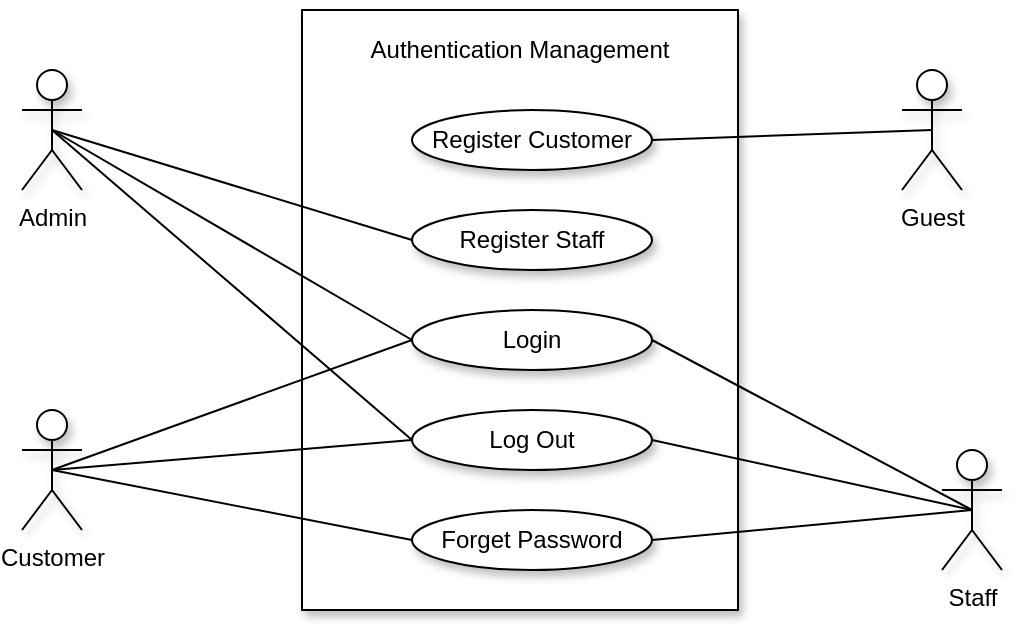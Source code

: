 <mxfile version="12.9.3" type="device" pages="12"><diagram id="0wfzjjOcbG1MiN5l5c-Q" name="Auth"><mxGraphModel dx="1038" dy="631" grid="0" gridSize="10" guides="1" tooltips="1" connect="1" arrows="1" fold="1" page="0" pageScale="1" pageWidth="850" pageHeight="1100" math="0" shadow="0"><root><mxCell id="0"/><mxCell id="1" parent="0"/><mxCell id="gO9R4r06rwovZRsKTu8T-3" value="" style="whiteSpace=wrap;html=1;shadow=1;" parent="1" vertex="1"><mxGeometry x="251" y="20" width="218" height="300" as="geometry"/></mxCell><mxCell id="gO9R4r06rwovZRsKTu8T-4" value="Authentication Management" style="text;html=1;strokeColor=none;fillColor=none;align=center;verticalAlign=middle;whiteSpace=wrap;rounded=0;shadow=1;" parent="1" vertex="1"><mxGeometry x="280" y="30" width="160" height="20" as="geometry"/></mxCell><mxCell id="gO9R4r06rwovZRsKTu8T-16" style="rounded=0;orthogonalLoop=1;jettySize=auto;html=1;exitX=0.5;exitY=0.5;exitDx=0;exitDy=0;exitPerimeter=0;entryX=0;entryY=0.5;entryDx=0;entryDy=0;endArrow=none;endFill=0;" parent="1" source="gO9R4r06rwovZRsKTu8T-6" target="gO9R4r06rwovZRsKTu8T-12" edge="1"><mxGeometry relative="1" as="geometry"/></mxCell><mxCell id="gO9R4r06rwovZRsKTu8T-17" style="edgeStyle=none;rounded=0;orthogonalLoop=1;jettySize=auto;html=1;exitX=0.5;exitY=0.5;exitDx=0;exitDy=0;exitPerimeter=0;entryX=0;entryY=0.5;entryDx=0;entryDy=0;endArrow=none;endFill=0;" parent="1" source="gO9R4r06rwovZRsKTu8T-6" target="gO9R4r06rwovZRsKTu8T-13" edge="1"><mxGeometry relative="1" as="geometry"/></mxCell><mxCell id="gO9R4r06rwovZRsKTu8T-24" style="edgeStyle=none;rounded=0;orthogonalLoop=1;jettySize=auto;html=1;exitX=0.5;exitY=0.5;exitDx=0;exitDy=0;exitPerimeter=0;entryX=0;entryY=0.5;entryDx=0;entryDy=0;endArrow=none;endFill=0;" parent="1" source="gO9R4r06rwovZRsKTu8T-6" target="gO9R4r06rwovZRsKTu8T-14" edge="1"><mxGeometry relative="1" as="geometry"/></mxCell><mxCell id="gO9R4r06rwovZRsKTu8T-6" value="Admin" style="shape=umlActor;verticalLabelPosition=bottom;labelBackgroundColor=#ffffff;verticalAlign=top;html=1;outlineConnect=0;shadow=1;" parent="1" vertex="1"><mxGeometry x="111" y="50" width="30" height="60" as="geometry"/></mxCell><mxCell id="gO9R4r06rwovZRsKTu8T-18" style="edgeStyle=none;rounded=0;orthogonalLoop=1;jettySize=auto;html=1;exitX=0.5;exitY=0.5;exitDx=0;exitDy=0;exitPerimeter=0;entryX=0;entryY=0.5;entryDx=0;entryDy=0;endArrow=none;endFill=0;" parent="1" source="gO9R4r06rwovZRsKTu8T-7" target="gO9R4r06rwovZRsKTu8T-15" edge="1"><mxGeometry relative="1" as="geometry"/></mxCell><mxCell id="gO9R4r06rwovZRsKTu8T-23" style="edgeStyle=none;rounded=0;orthogonalLoop=1;jettySize=auto;html=1;exitX=0.5;exitY=0.5;exitDx=0;exitDy=0;exitPerimeter=0;entryX=0;entryY=0.5;entryDx=0;entryDy=0;endArrow=none;endFill=0;" parent="1" source="gO9R4r06rwovZRsKTu8T-7" target="gO9R4r06rwovZRsKTu8T-14" edge="1"><mxGeometry relative="1" as="geometry"/></mxCell><mxCell id="gO9R4r06rwovZRsKTu8T-25" style="edgeStyle=none;rounded=0;orthogonalLoop=1;jettySize=auto;html=1;exitX=0.5;exitY=0.5;exitDx=0;exitDy=0;exitPerimeter=0;entryX=0;entryY=0.5;entryDx=0;entryDy=0;endArrow=none;endFill=0;" parent="1" source="gO9R4r06rwovZRsKTu8T-7" target="gO9R4r06rwovZRsKTu8T-13" edge="1"><mxGeometry relative="1" as="geometry"/></mxCell><mxCell id="gO9R4r06rwovZRsKTu8T-7" value="Customer" style="shape=umlActor;verticalLabelPosition=bottom;labelBackgroundColor=#ffffff;verticalAlign=top;html=1;outlineConnect=0;shadow=1;" parent="1" vertex="1"><mxGeometry x="111" y="220" width="30" height="60" as="geometry"/></mxCell><mxCell id="gO9R4r06rwovZRsKTu8T-19" style="edgeStyle=none;rounded=0;orthogonalLoop=1;jettySize=auto;html=1;exitX=0.5;exitY=0.5;exitDx=0;exitDy=0;exitPerimeter=0;entryX=1;entryY=0.5;entryDx=0;entryDy=0;endArrow=none;endFill=0;" parent="1" source="gO9R4r06rwovZRsKTu8T-8" target="gO9R4r06rwovZRsKTu8T-11" edge="1"><mxGeometry relative="1" as="geometry"/></mxCell><mxCell id="gO9R4r06rwovZRsKTu8T-8" value="Guest" style="shape=umlActor;verticalLabelPosition=bottom;labelBackgroundColor=#ffffff;verticalAlign=top;html=1;outlineConnect=0;shadow=1;" parent="1" vertex="1"><mxGeometry x="551" y="50" width="30" height="60" as="geometry"/></mxCell><mxCell id="gO9R4r06rwovZRsKTu8T-20" style="edgeStyle=none;rounded=0;orthogonalLoop=1;jettySize=auto;html=1;exitX=0.5;exitY=0.5;exitDx=0;exitDy=0;exitPerimeter=0;entryX=1;entryY=0.5;entryDx=0;entryDy=0;endArrow=none;endFill=0;" parent="1" source="gO9R4r06rwovZRsKTu8T-9" target="gO9R4r06rwovZRsKTu8T-13" edge="1"><mxGeometry relative="1" as="geometry"/></mxCell><mxCell id="gO9R4r06rwovZRsKTu8T-21" style="edgeStyle=none;rounded=0;orthogonalLoop=1;jettySize=auto;html=1;exitX=0.5;exitY=0.5;exitDx=0;exitDy=0;exitPerimeter=0;entryX=1;entryY=0.5;entryDx=0;entryDy=0;endArrow=none;endFill=0;" parent="1" source="gO9R4r06rwovZRsKTu8T-9" target="gO9R4r06rwovZRsKTu8T-14" edge="1"><mxGeometry relative="1" as="geometry"/></mxCell><mxCell id="gO9R4r06rwovZRsKTu8T-22" style="edgeStyle=none;rounded=0;orthogonalLoop=1;jettySize=auto;html=1;exitX=0.5;exitY=0.5;exitDx=0;exitDy=0;exitPerimeter=0;entryX=1;entryY=0.5;entryDx=0;entryDy=0;endArrow=none;endFill=0;" parent="1" source="gO9R4r06rwovZRsKTu8T-9" target="gO9R4r06rwovZRsKTu8T-15" edge="1"><mxGeometry relative="1" as="geometry"/></mxCell><mxCell id="gO9R4r06rwovZRsKTu8T-9" value="Staff" style="shape=umlActor;verticalLabelPosition=bottom;labelBackgroundColor=#ffffff;verticalAlign=top;html=1;outlineConnect=0;shadow=1;" parent="1" vertex="1"><mxGeometry x="571" y="240" width="30" height="60" as="geometry"/></mxCell><mxCell id="gO9R4r06rwovZRsKTu8T-11" value="Register Customer" style="ellipse;whiteSpace=wrap;html=1;shadow=1;" parent="1" vertex="1"><mxGeometry x="306" y="70" width="120" height="30" as="geometry"/></mxCell><mxCell id="gO9R4r06rwovZRsKTu8T-12" value="Register Staff" style="ellipse;whiteSpace=wrap;html=1;shadow=1;" parent="1" vertex="1"><mxGeometry x="306" y="120" width="120" height="30" as="geometry"/></mxCell><mxCell id="gO9R4r06rwovZRsKTu8T-13" value="Login" style="ellipse;whiteSpace=wrap;html=1;shadow=1;" parent="1" vertex="1"><mxGeometry x="306" y="170" width="120" height="30" as="geometry"/></mxCell><mxCell id="gO9R4r06rwovZRsKTu8T-14" value="Log Out" style="ellipse;whiteSpace=wrap;html=1;shadow=1;" parent="1" vertex="1"><mxGeometry x="306" y="220" width="120" height="30" as="geometry"/></mxCell><mxCell id="gO9R4r06rwovZRsKTu8T-15" value="Forget Password" style="ellipse;whiteSpace=wrap;html=1;shadow=1;" parent="1" vertex="1"><mxGeometry x="306" y="270" width="120" height="30" as="geometry"/></mxCell></root></mxGraphModel></diagram><diagram id="-btBm5ybjWPrMFO_Sp60" name="athur"><mxGraphModel dx="1038" dy="631" grid="0" gridSize="10" guides="1" tooltips="1" connect="1" arrows="1" fold="1" page="0" pageScale="1" pageWidth="850" pageHeight="1100" math="0" shadow="0"><root><mxCell id="j3yBL3iumv4UL1DLKsd7-0"/><mxCell id="j3yBL3iumv4UL1DLKsd7-1" parent="j3yBL3iumv4UL1DLKsd7-0"/><mxCell id="j3yBL3iumv4UL1DLKsd7-2" value="" style="whiteSpace=wrap;html=1;shadow=1;" parent="j3yBL3iumv4UL1DLKsd7-1" vertex="1"><mxGeometry x="250" y="20" width="370" height="340" as="geometry"/></mxCell><mxCell id="j3yBL3iumv4UL1DLKsd7-3" value="Author Management" style="text;html=1;strokeColor=none;fillColor=none;align=center;verticalAlign=middle;whiteSpace=wrap;rounded=0;shadow=1;" parent="j3yBL3iumv4UL1DLKsd7-1" vertex="1"><mxGeometry x="330" y="30" width="160" height="20" as="geometry"/></mxCell><mxCell id="j3yBL3iumv4UL1DLKsd7-39" style="edgeStyle=none;rounded=0;orthogonalLoop=1;jettySize=auto;html=1;exitX=0.5;exitY=0.5;exitDx=0;exitDy=0;exitPerimeter=0;entryX=1;entryY=0.5;entryDx=0;entryDy=0;endArrow=none;endFill=0;" parent="j3yBL3iumv4UL1DLKsd7-1" source="j3yBL3iumv4UL1DLKsd7-7" target="j3yBL3iumv4UL1DLKsd7-18" edge="1"><mxGeometry relative="1" as="geometry"/></mxCell><mxCell id="j3yBL3iumv4UL1DLKsd7-7" value="Admin" style="shape=umlActor;verticalLabelPosition=bottom;labelBackgroundColor=#ffffff;verticalAlign=top;html=1;outlineConnect=0;shadow=1;" parent="j3yBL3iumv4UL1DLKsd7-1" vertex="1"><mxGeometry x="690" y="240" width="30" height="60" as="geometry"/></mxCell><mxCell id="j3yBL3iumv4UL1DLKsd7-26" style="edgeStyle=none;rounded=0;orthogonalLoop=1;jettySize=auto;html=1;exitX=0.5;exitY=0.5;exitDx=0;exitDy=0;exitPerimeter=0;entryX=0;entryY=0.5;entryDx=0;entryDy=0;endArrow=none;endFill=0;" parent="j3yBL3iumv4UL1DLKsd7-1" source="j3yBL3iumv4UL1DLKsd7-11" target="j3yBL3iumv4UL1DLKsd7-18" edge="1"><mxGeometry relative="1" as="geometry"/></mxCell><mxCell id="j3yBL3iumv4UL1DLKsd7-11" value="Customer" style="shape=umlActor;verticalLabelPosition=bottom;labelBackgroundColor=#ffffff;verticalAlign=top;html=1;outlineConnect=0;shadow=1;" parent="j3yBL3iumv4UL1DLKsd7-1" vertex="1"><mxGeometry x="120" y="240" width="30" height="60" as="geometry"/></mxCell><mxCell id="j3yBL3iumv4UL1DLKsd7-12" style="edgeStyle=none;rounded=0;orthogonalLoop=1;jettySize=auto;html=1;exitX=0.5;exitY=0.5;exitDx=0;exitDy=0;exitPerimeter=0;entryX=1;entryY=0.5;entryDx=0;entryDy=0;endArrow=none;endFill=0;" parent="j3yBL3iumv4UL1DLKsd7-1" source="j3yBL3iumv4UL1DLKsd7-13" target="j3yBL3iumv4UL1DLKsd7-18" edge="1"><mxGeometry relative="1" as="geometry"/></mxCell><mxCell id="j3yBL3iumv4UL1DLKsd7-13" value="Guest" style="shape=umlActor;verticalLabelPosition=bottom;labelBackgroundColor=#ffffff;verticalAlign=top;html=1;outlineConnect=0;shadow=1;" parent="j3yBL3iumv4UL1DLKsd7-1" vertex="1"><mxGeometry x="680" y="155" width="30" height="60" as="geometry"/></mxCell><mxCell id="j3yBL3iumv4UL1DLKsd7-14" style="edgeStyle=none;rounded=0;orthogonalLoop=1;jettySize=auto;html=1;exitX=0.5;exitY=0.5;exitDx=0;exitDy=0;exitPerimeter=0;entryX=0;entryY=0.5;entryDx=0;entryDy=0;endArrow=none;endFill=0;" parent="j3yBL3iumv4UL1DLKsd7-1" source="j3yBL3iumv4UL1DLKsd7-17" target="j3yBL3iumv4UL1DLKsd7-20" edge="1"><mxGeometry relative="1" as="geometry"/></mxCell><mxCell id="j3yBL3iumv4UL1DLKsd7-15" style="edgeStyle=none;rounded=0;orthogonalLoop=1;jettySize=auto;html=1;exitX=0.5;exitY=0.5;exitDx=0;exitDy=0;exitPerimeter=0;entryX=0;entryY=0.5;entryDx=0;entryDy=0;endArrow=none;endFill=0;" parent="j3yBL3iumv4UL1DLKsd7-1" source="j3yBL3iumv4UL1DLKsd7-17" target="j3yBL3iumv4UL1DLKsd7-21" edge="1"><mxGeometry relative="1" as="geometry"/></mxCell><mxCell id="j3yBL3iumv4UL1DLKsd7-17" value="Staff" style="shape=umlActor;verticalLabelPosition=bottom;labelBackgroundColor=#ffffff;verticalAlign=top;html=1;outlineConnect=0;shadow=1;" parent="j3yBL3iumv4UL1DLKsd7-1" vertex="1"><mxGeometry x="120" y="130" width="30" height="60" as="geometry"/></mxCell><mxCell id="j3yBL3iumv4UL1DLKsd7-18" value="View Author" style="ellipse;whiteSpace=wrap;html=1;shadow=1;" parent="j3yBL3iumv4UL1DLKsd7-1" vertex="1"><mxGeometry x="350" y="270" width="120" height="30" as="geometry"/></mxCell><mxCell id="j3yBL3iumv4UL1DLKsd7-24" style="edgeStyle=none;rounded=0;orthogonalLoop=1;jettySize=auto;html=1;exitX=0;exitY=0.5;exitDx=0;exitDy=0;entryX=0.5;entryY=0.5;entryDx=0;entryDy=0;entryPerimeter=0;endArrow=none;endFill=0;" parent="j3yBL3iumv4UL1DLKsd7-1" source="j3yBL3iumv4UL1DLKsd7-19" target="j3yBL3iumv4UL1DLKsd7-17" edge="1"><mxGeometry relative="1" as="geometry"/></mxCell><mxCell id="j3yBL3iumv4UL1DLKsd7-19" value="Add Author" style="ellipse;whiteSpace=wrap;html=1;shadow=1;" parent="j3yBL3iumv4UL1DLKsd7-1" vertex="1"><mxGeometry x="305" y="120" width="120" height="30" as="geometry"/></mxCell><mxCell id="j3yBL3iumv4UL1DLKsd7-32" style="edgeStyle=none;rounded=0;orthogonalLoop=1;jettySize=auto;html=1;exitX=1;exitY=0.5;exitDx=0;exitDy=0;entryX=0;entryY=1;entryDx=0;entryDy=0;endArrow=classic;endFill=1;dashed=1;" parent="j3yBL3iumv4UL1DLKsd7-1" source="j3yBL3iumv4UL1DLKsd7-20" target="j3yBL3iumv4UL1DLKsd7-23" edge="1"><mxGeometry relative="1" as="geometry"/></mxCell><mxCell id="j3yBL3iumv4UL1DLKsd7-36" value="&amp;lt;&amp;lt;include&amp;gt;&amp;gt;" style="text;html=1;align=center;verticalAlign=middle;resizable=0;points=[];labelBackgroundColor=#ffffff;" parent="j3yBL3iumv4UL1DLKsd7-32" vertex="1" connectable="0"><mxGeometry x="0.095" y="1" relative="1" as="geometry"><mxPoint as="offset"/></mxGeometry></mxCell><mxCell id="j3yBL3iumv4UL1DLKsd7-20" value="Update Author" style="ellipse;whiteSpace=wrap;html=1;shadow=1;" parent="j3yBL3iumv4UL1DLKsd7-1" vertex="1"><mxGeometry x="305" y="170" width="120" height="30" as="geometry"/></mxCell><mxCell id="j3yBL3iumv4UL1DLKsd7-21" value="Delete Author" style="ellipse;whiteSpace=wrap;html=1;shadow=1;" parent="j3yBL3iumv4UL1DLKsd7-1" vertex="1"><mxGeometry x="305" y="220" width="120" height="30" as="geometry"/></mxCell><mxCell id="j3yBL3iumv4UL1DLKsd7-23" value="Book" style="ellipse;whiteSpace=wrap;html=1;shadow=1;" parent="j3yBL3iumv4UL1DLKsd7-1" vertex="1"><mxGeometry x="470" y="120" width="120" height="30" as="geometry"/></mxCell><mxCell id="j3yBL3iumv4UL1DLKsd7-31" value="" style="endArrow=classic;dashed=1;html=1;entryX=0.325;entryY=1.067;entryDx=0;entryDy=0;exitX=1;exitY=0.5;exitDx=0;exitDy=0;endFill=1;entryPerimeter=0;" parent="j3yBL3iumv4UL1DLKsd7-1" source="j3yBL3iumv4UL1DLKsd7-21" target="j3yBL3iumv4UL1DLKsd7-23" edge="1"><mxGeometry width="50" height="50" relative="1" as="geometry"><mxPoint x="410" y="320" as="sourcePoint"/><mxPoint x="460" y="270" as="targetPoint"/></mxGeometry></mxCell><mxCell id="j3yBL3iumv4UL1DLKsd7-37" value="&amp;lt;&amp;lt;include&amp;gt;&amp;gt;" style="text;html=1;align=center;verticalAlign=middle;resizable=0;points=[];labelBackgroundColor=#ffffff;" parent="j3yBL3iumv4UL1DLKsd7-31" vertex="1" connectable="0"><mxGeometry x="0.062" y="-1" relative="1" as="geometry"><mxPoint x="-1" as="offset"/></mxGeometry></mxCell></root></mxGraphModel></diagram><diagram id="O1_cueRQPR2z-7vOGSL0" name="Book managment"><mxGraphModel dx="1384" dy="841" grid="0" gridSize="10" guides="1" tooltips="1" connect="1" arrows="1" fold="1" page="1" pageScale="1" pageWidth="850" pageHeight="1100" math="0" shadow="0"><root><mxCell id="ZAK60_sjp54RXWGSTrKJ-0"/><mxCell id="ZAK60_sjp54RXWGSTrKJ-1" parent="ZAK60_sjp54RXWGSTrKJ-0"/><mxCell id="pwUbz01GLfuUO2wQj2s7-0" value="" style="whiteSpace=wrap;html=1;shadow=1;" parent="ZAK60_sjp54RXWGSTrKJ-1" vertex="1"><mxGeometry x="200" y="20" width="450" height="750" as="geometry"/></mxCell><mxCell id="pwUbz01GLfuUO2wQj2s7-1" value="Book Management" style="text;html=1;strokeColor=none;fillColor=none;align=center;verticalAlign=middle;whiteSpace=wrap;rounded=0;shadow=1;" parent="ZAK60_sjp54RXWGSTrKJ-1" vertex="1"><mxGeometry x="330" y="30" width="160" height="20" as="geometry"/></mxCell><mxCell id="pwUbz01GLfuUO2wQj2s7-46" style="edgeStyle=none;rounded=0;orthogonalLoop=1;jettySize=auto;html=1;exitX=0.5;exitY=0.5;exitDx=0;exitDy=0;exitPerimeter=0;entryX=1;entryY=0.5;entryDx=0;entryDy=0;endArrow=none;endFill=0;" parent="ZAK60_sjp54RXWGSTrKJ-1" source="pwUbz01GLfuUO2wQj2s7-3" target="pwUbz01GLfuUO2wQj2s7-23" edge="1"><mxGeometry relative="1" as="geometry"/></mxCell><mxCell id="pwUbz01GLfuUO2wQj2s7-47" style="edgeStyle=none;rounded=0;orthogonalLoop=1;jettySize=auto;html=1;exitX=0.5;exitY=0.5;exitDx=0;exitDy=0;exitPerimeter=0;entryX=1;entryY=0.5;entryDx=0;entryDy=0;endArrow=none;endFill=0;" parent="ZAK60_sjp54RXWGSTrKJ-1" source="pwUbz01GLfuUO2wQj2s7-3" target="pwUbz01GLfuUO2wQj2s7-24" edge="1"><mxGeometry relative="1" as="geometry"/></mxCell><mxCell id="pwUbz01GLfuUO2wQj2s7-3" value="Admin" style="shape=umlActor;verticalLabelPosition=bottom;labelBackgroundColor=#ffffff;verticalAlign=top;html=1;outlineConnect=0;shadow=1;" parent="ZAK60_sjp54RXWGSTrKJ-1" vertex="1"><mxGeometry x="720" y="575" width="30" height="60" as="geometry"/></mxCell><mxCell id="pwUbz01GLfuUO2wQj2s7-42" style="edgeStyle=none;rounded=0;orthogonalLoop=1;jettySize=auto;html=1;exitX=0.5;exitY=0.5;exitDx=0;exitDy=0;exitPerimeter=0;entryX=0;entryY=0.5;entryDx=0;entryDy=0;endArrow=none;endFill=0;" parent="ZAK60_sjp54RXWGSTrKJ-1" source="pwUbz01GLfuUO2wQj2s7-5" target="pwUbz01GLfuUO2wQj2s7-13" edge="1"><mxGeometry relative="1" as="geometry"/></mxCell><mxCell id="pwUbz01GLfuUO2wQj2s7-43" style="edgeStyle=none;rounded=0;orthogonalLoop=1;jettySize=auto;html=1;exitX=0.5;exitY=0.5;exitDx=0;exitDy=0;exitPerimeter=0;entryX=0;entryY=0.5;entryDx=0;entryDy=0;endArrow=none;endFill=0;" parent="ZAK60_sjp54RXWGSTrKJ-1" source="pwUbz01GLfuUO2wQj2s7-5" target="pwUbz01GLfuUO2wQj2s7-21" edge="1"><mxGeometry relative="1" as="geometry"/></mxCell><mxCell id="pwUbz01GLfuUO2wQj2s7-49" style="edgeStyle=none;rounded=0;orthogonalLoop=1;jettySize=auto;html=1;exitX=0.5;exitY=0.5;exitDx=0;exitDy=0;exitPerimeter=0;entryX=0;entryY=0.5;entryDx=0;entryDy=0;endArrow=none;endFill=0;" parent="ZAK60_sjp54RXWGSTrKJ-1" source="pwUbz01GLfuUO2wQj2s7-5" target="pwUbz01GLfuUO2wQj2s7-22" edge="1"><mxGeometry relative="1" as="geometry"/></mxCell><mxCell id="pwUbz01GLfuUO2wQj2s7-5" value="Customer" style="shape=umlActor;verticalLabelPosition=bottom;labelBackgroundColor=#ffffff;verticalAlign=top;html=1;outlineConnect=0;shadow=1;" parent="ZAK60_sjp54RXWGSTrKJ-1" vertex="1"><mxGeometry x="50" y="172" width="30" height="60" as="geometry"/></mxCell><mxCell id="pwUbz01GLfuUO2wQj2s7-44" style="edgeStyle=none;rounded=0;orthogonalLoop=1;jettySize=auto;html=1;exitX=0.5;exitY=0.5;exitDx=0;exitDy=0;exitPerimeter=0;entryX=0.5;entryY=1;entryDx=0;entryDy=0;endArrow=none;endFill=0;" parent="ZAK60_sjp54RXWGSTrKJ-1" source="pwUbz01GLfuUO2wQj2s7-7" target="pwUbz01GLfuUO2wQj2s7-21" edge="1"><mxGeometry relative="1" as="geometry"/></mxCell><mxCell id="pwUbz01GLfuUO2wQj2s7-45" style="edgeStyle=none;rounded=0;orthogonalLoop=1;jettySize=auto;html=1;exitX=0.5;exitY=0.5;exitDx=0;exitDy=0;exitPerimeter=0;entryX=1;entryY=0.5;entryDx=0;entryDy=0;endArrow=none;endFill=0;" parent="ZAK60_sjp54RXWGSTrKJ-1" source="pwUbz01GLfuUO2wQj2s7-7" target="pwUbz01GLfuUO2wQj2s7-22" edge="1"><mxGeometry relative="1" as="geometry"/></mxCell><mxCell id="pwUbz01GLfuUO2wQj2s7-7" value="Guest" style="shape=umlActor;verticalLabelPosition=bottom;labelBackgroundColor=#ffffff;verticalAlign=top;html=1;outlineConnect=0;shadow=1;" parent="ZAK60_sjp54RXWGSTrKJ-1" vertex="1"><mxGeometry x="710" y="450" width="30" height="60" as="geometry"/></mxCell><mxCell id="pwUbz01GLfuUO2wQj2s7-8" style="edgeStyle=none;rounded=0;orthogonalLoop=1;jettySize=auto;html=1;exitX=0.5;exitY=0.5;exitDx=0;exitDy=0;exitPerimeter=0;entryX=0;entryY=0.5;entryDx=0;entryDy=0;endArrow=none;endFill=0;" parent="ZAK60_sjp54RXWGSTrKJ-1" source="pwUbz01GLfuUO2wQj2s7-10" target="pwUbz01GLfuUO2wQj2s7-16" edge="1"><mxGeometry relative="1" as="geometry"/></mxCell><mxCell id="pwUbz01GLfuUO2wQj2s7-9" style="edgeStyle=none;rounded=0;orthogonalLoop=1;jettySize=auto;html=1;exitX=0.5;exitY=0.5;exitDx=0;exitDy=0;exitPerimeter=0;entryX=0;entryY=0.5;entryDx=0;entryDy=0;endArrow=none;endFill=0;" parent="ZAK60_sjp54RXWGSTrKJ-1" source="pwUbz01GLfuUO2wQj2s7-10" target="pwUbz01GLfuUO2wQj2s7-17" edge="1"><mxGeometry relative="1" as="geometry"/></mxCell><mxCell id="pwUbz01GLfuUO2wQj2s7-48" style="edgeStyle=none;rounded=0;orthogonalLoop=1;jettySize=auto;html=1;exitX=0.5;exitY=0.5;exitDx=0;exitDy=0;exitPerimeter=0;entryX=0;entryY=0.5;entryDx=0;entryDy=0;endArrow=none;endFill=0;" parent="ZAK60_sjp54RXWGSTrKJ-1" source="pwUbz01GLfuUO2wQj2s7-10" target="pwUbz01GLfuUO2wQj2s7-11" edge="1"><mxGeometry relative="1" as="geometry"/></mxCell><mxCell id="pwUbz01GLfuUO2wQj2s7-50" style="edgeStyle=none;rounded=0;orthogonalLoop=1;jettySize=auto;html=1;exitX=0.5;exitY=0.5;exitDx=0;exitDy=0;exitPerimeter=0;entryX=0;entryY=0.5;entryDx=0;entryDy=0;endArrow=none;endFill=0;" parent="ZAK60_sjp54RXWGSTrKJ-1" source="pwUbz01GLfuUO2wQj2s7-10" target="pwUbz01GLfuUO2wQj2s7-22" edge="1"><mxGeometry relative="1" as="geometry"/></mxCell><mxCell id="pwUbz01GLfuUO2wQj2s7-51" style="edgeStyle=none;rounded=0;orthogonalLoop=1;jettySize=auto;html=1;exitX=0.5;exitY=0.5;exitDx=0;exitDy=0;exitPerimeter=0;entryX=0;entryY=0.5;entryDx=0;entryDy=0;endArrow=none;endFill=0;" parent="ZAK60_sjp54RXWGSTrKJ-1" source="pwUbz01GLfuUO2wQj2s7-10" target="pwUbz01GLfuUO2wQj2s7-21" edge="1"><mxGeometry relative="1" as="geometry"/></mxCell><mxCell id="pwUbz01GLfuUO2wQj2s7-10" value="Staff" style="shape=umlActor;verticalLabelPosition=bottom;labelBackgroundColor=#ffffff;verticalAlign=top;html=1;outlineConnect=0;shadow=1;" parent="ZAK60_sjp54RXWGSTrKJ-1" vertex="1"><mxGeometry x="70" y="329" width="30" height="60" as="geometry"/></mxCell><mxCell id="pwUbz01GLfuUO2wQj2s7-11" value="Update Book" style="ellipse;whiteSpace=wrap;html=1;shadow=1;" parent="ZAK60_sjp54RXWGSTrKJ-1" vertex="1"><mxGeometry x="320" y="254" width="120" height="30" as="geometry"/></mxCell><mxCell id="pwUbz01GLfuUO2wQj2s7-12" style="edgeStyle=none;rounded=0;orthogonalLoop=1;jettySize=auto;html=1;exitX=0;exitY=0.5;exitDx=0;exitDy=0;entryX=0.5;entryY=0.5;entryDx=0;entryDy=0;entryPerimeter=0;endArrow=none;endFill=0;" parent="ZAK60_sjp54RXWGSTrKJ-1" source="pwUbz01GLfuUO2wQj2s7-13" target="pwUbz01GLfuUO2wQj2s7-10" edge="1"><mxGeometry relative="1" as="geometry"/></mxCell><mxCell id="pwUbz01GLfuUO2wQj2s7-13" value="Read Online/Download" style="ellipse;whiteSpace=wrap;html=1;shadow=1;" parent="ZAK60_sjp54RXWGSTrKJ-1" vertex="1"><mxGeometry x="320" y="120" width="120" height="30" as="geometry"/></mxCell><mxCell id="pwUbz01GLfuUO2wQj2s7-16" value="Add Book" style="ellipse;whiteSpace=wrap;html=1;shadow=1;" parent="ZAK60_sjp54RXWGSTrKJ-1" vertex="1"><mxGeometry x="320" y="187" width="120" height="30" as="geometry"/></mxCell><mxCell id="pwUbz01GLfuUO2wQj2s7-17" value="Delete Book" style="ellipse;whiteSpace=wrap;html=1;shadow=1;" parent="ZAK60_sjp54RXWGSTrKJ-1" vertex="1"><mxGeometry x="320" y="389" width="120" height="30" as="geometry"/></mxCell><mxCell id="pwUbz01GLfuUO2wQj2s7-18" value="Category" style="ellipse;whiteSpace=wrap;html=1;shadow=1;" parent="ZAK60_sjp54RXWGSTrKJ-1" vertex="1"><mxGeometry x="520" y="210" width="120" height="30" as="geometry"/></mxCell><mxCell id="pwUbz01GLfuUO2wQj2s7-19" value="" style="endArrow=classic;dashed=1;html=1;entryX=0.325;entryY=1.067;entryDx=0;entryDy=0;exitX=0.5;exitY=0;exitDx=0;exitDy=0;endFill=1;entryPerimeter=0;" parent="ZAK60_sjp54RXWGSTrKJ-1" source="pwUbz01GLfuUO2wQj2s7-21" target="pwUbz01GLfuUO2wQj2s7-18" edge="1"><mxGeometry width="50" height="50" relative="1" as="geometry"><mxPoint x="410" y="320" as="sourcePoint"/><mxPoint x="460" y="270" as="targetPoint"/></mxGeometry></mxCell><mxCell id="pwUbz01GLfuUO2wQj2s7-20" value="&amp;lt;&amp;lt;include&amp;gt;&amp;gt;" style="text;html=1;align=center;verticalAlign=middle;resizable=0;points=[];labelBackgroundColor=#ffffff;" parent="pwUbz01GLfuUO2wQj2s7-19" vertex="1" connectable="0"><mxGeometry x="0.062" y="-1" relative="1" as="geometry"><mxPoint x="-1" as="offset"/></mxGeometry></mxCell><mxCell id="pwUbz01GLfuUO2wQj2s7-21" value="View Book" style="ellipse;whiteSpace=wrap;html=1;shadow=1;" parent="ZAK60_sjp54RXWGSTrKJ-1" vertex="1"><mxGeometry x="320" y="321" width="120" height="30" as="geometry"/></mxCell><mxCell id="pwUbz01GLfuUO2wQj2s7-22" value="Search Book" style="ellipse;whiteSpace=wrap;html=1;shadow=1;" parent="ZAK60_sjp54RXWGSTrKJ-1" vertex="1"><mxGeometry x="320" y="456" width="120" height="30" as="geometry"/></mxCell><mxCell id="pwUbz01GLfuUO2wQj2s7-23" value="Approve Book" style="ellipse;whiteSpace=wrap;html=1;shadow=1;" parent="ZAK60_sjp54RXWGSTrKJ-1" vertex="1"><mxGeometry x="320" y="523" width="120" height="30" as="geometry"/></mxCell><mxCell id="pwUbz01GLfuUO2wQj2s7-24" value="Disapprove Book" style="ellipse;whiteSpace=wrap;html=1;shadow=1;" parent="ZAK60_sjp54RXWGSTrKJ-1" vertex="1"><mxGeometry x="320" y="590" width="120" height="30" as="geometry"/></mxCell><mxCell id="pwUbz01GLfuUO2wQj2s7-25" style="edgeStyle=none;rounded=0;orthogonalLoop=1;jettySize=auto;html=1;exitX=1;exitY=0;exitDx=0;exitDy=0;entryX=0;entryY=1;entryDx=0;entryDy=0;endArrow=classic;endFill=1;dashed=1;" parent="ZAK60_sjp54RXWGSTrKJ-1" source="pwUbz01GLfuUO2wQj2s7-21" target="pwUbz01GLfuUO2wQj2s7-27" edge="1"><mxGeometry relative="1" as="geometry"><mxPoint x="450.0" y="212.0" as="sourcePoint"/></mxGeometry></mxCell><mxCell id="pwUbz01GLfuUO2wQj2s7-26" value="&amp;lt;&amp;lt;include&amp;gt;&amp;gt;" style="text;html=1;align=center;verticalAlign=middle;resizable=0;points=[];labelBackgroundColor=#ffffff;" parent="pwUbz01GLfuUO2wQj2s7-25" vertex="1" connectable="0"><mxGeometry x="0.095" y="1" relative="1" as="geometry"><mxPoint as="offset"/></mxGeometry></mxCell><mxCell id="pwUbz01GLfuUO2wQj2s7-27" value="Staff" style="ellipse;whiteSpace=wrap;html=1;shadow=1;" parent="ZAK60_sjp54RXWGSTrKJ-1" vertex="1"><mxGeometry x="520" y="262" width="120" height="30" as="geometry"/></mxCell><mxCell id="pwUbz01GLfuUO2wQj2s7-28" style="edgeStyle=none;rounded=0;orthogonalLoop=1;jettySize=auto;html=1;exitX=1;exitY=0.5;exitDx=0;exitDy=0;entryX=0;entryY=1;entryDx=0;entryDy=0;endArrow=classic;endFill=1;dashed=1;" parent="ZAK60_sjp54RXWGSTrKJ-1" source="pwUbz01GLfuUO2wQj2s7-21" target="pwUbz01GLfuUO2wQj2s7-30" edge="1"><mxGeometry relative="1" as="geometry"><mxPoint x="460.0" y="222.0" as="sourcePoint"/></mxGeometry></mxCell><mxCell id="pwUbz01GLfuUO2wQj2s7-29" value="&amp;lt;&amp;lt;include&amp;gt;&amp;gt;" style="text;html=1;align=center;verticalAlign=middle;resizable=0;points=[];labelBackgroundColor=#ffffff;" parent="pwUbz01GLfuUO2wQj2s7-28" vertex="1" connectable="0"><mxGeometry x="0.095" y="1" relative="1" as="geometry"><mxPoint as="offset"/></mxGeometry></mxCell><mxCell id="pwUbz01GLfuUO2wQj2s7-30" value="Author" style="ellipse;whiteSpace=wrap;html=1;shadow=1;" parent="ZAK60_sjp54RXWGSTrKJ-1" vertex="1"><mxGeometry x="520" y="314" width="120" height="30" as="geometry"/></mxCell></root></mxGraphModel></diagram><diagram id="BSl6WU_nGC6a2PgmjjrW" name="Book serien managment"><mxGraphModel dx="1038" dy="631" grid="1" gridSize="10" guides="1" tooltips="1" connect="1" arrows="1" fold="1" page="1" pageScale="1" pageWidth="850" pageHeight="1100" math="0" shadow="0"><root><mxCell id="rfAE6vG7l6gjY2j5pxKu-0"/><mxCell id="rfAE6vG7l6gjY2j5pxKu-1" parent="rfAE6vG7l6gjY2j5pxKu-0"/><mxCell id="rfAE6vG7l6gjY2j5pxKu-2" value="" style="whiteSpace=wrap;html=1;shadow=1;" parent="rfAE6vG7l6gjY2j5pxKu-1" vertex="1"><mxGeometry x="200" y="20" width="450" height="750" as="geometry"/></mxCell><mxCell id="rfAE6vG7l6gjY2j5pxKu-3" value="Book Series Management" style="text;html=1;strokeColor=none;fillColor=none;align=center;verticalAlign=middle;whiteSpace=wrap;rounded=0;shadow=1;" parent="rfAE6vG7l6gjY2j5pxKu-1" vertex="1"><mxGeometry x="330" y="30" width="160" height="20" as="geometry"/></mxCell><mxCell id="rfAE6vG7l6gjY2j5pxKu-4" style="edgeStyle=none;rounded=0;orthogonalLoop=1;jettySize=auto;html=1;exitX=0.5;exitY=0.5;exitDx=0;exitDy=0;exitPerimeter=0;entryX=1;entryY=0.5;entryDx=0;entryDy=0;endArrow=none;endFill=0;" parent="rfAE6vG7l6gjY2j5pxKu-1" source="rfAE6vG7l6gjY2j5pxKu-6" target="rfAE6vG7l6gjY2j5pxKu-30" edge="1"><mxGeometry relative="1" as="geometry"/></mxCell><mxCell id="rfAE6vG7l6gjY2j5pxKu-5" style="edgeStyle=none;rounded=0;orthogonalLoop=1;jettySize=auto;html=1;exitX=0.5;exitY=0.5;exitDx=0;exitDy=0;exitPerimeter=0;entryX=1;entryY=0.5;entryDx=0;entryDy=0;endArrow=none;endFill=0;" parent="rfAE6vG7l6gjY2j5pxKu-1" source="rfAE6vG7l6gjY2j5pxKu-6" target="rfAE6vG7l6gjY2j5pxKu-31" edge="1"><mxGeometry relative="1" as="geometry"/></mxCell><mxCell id="rfAE6vG7l6gjY2j5pxKu-6" value="Admin" style="shape=umlActor;verticalLabelPosition=bottom;labelBackgroundColor=#ffffff;verticalAlign=top;html=1;outlineConnect=0;shadow=1;" parent="rfAE6vG7l6gjY2j5pxKu-1" vertex="1"><mxGeometry x="720" y="575" width="30" height="60" as="geometry"/></mxCell><mxCell id="rfAE6vG7l6gjY2j5pxKu-8" style="edgeStyle=none;rounded=0;orthogonalLoop=1;jettySize=auto;html=1;exitX=0.5;exitY=0.5;exitDx=0;exitDy=0;exitPerimeter=0;entryX=0;entryY=0.5;entryDx=0;entryDy=0;endArrow=none;endFill=0;" parent="rfAE6vG7l6gjY2j5pxKu-1" source="rfAE6vG7l6gjY2j5pxKu-10" target="rfAE6vG7l6gjY2j5pxKu-28" edge="1"><mxGeometry relative="1" as="geometry"/></mxCell><mxCell id="rfAE6vG7l6gjY2j5pxKu-9" style="edgeStyle=none;rounded=0;orthogonalLoop=1;jettySize=auto;html=1;exitX=0.5;exitY=0.5;exitDx=0;exitDy=0;exitPerimeter=0;entryX=0;entryY=0.5;entryDx=0;entryDy=0;endArrow=none;endFill=0;" parent="rfAE6vG7l6gjY2j5pxKu-1" source="rfAE6vG7l6gjY2j5pxKu-10" target="rfAE6vG7l6gjY2j5pxKu-29" edge="1"><mxGeometry relative="1" as="geometry"/></mxCell><mxCell id="rfAE6vG7l6gjY2j5pxKu-10" value="Customer" style="shape=umlActor;verticalLabelPosition=bottom;labelBackgroundColor=#ffffff;verticalAlign=top;html=1;outlineConnect=0;shadow=1;" parent="rfAE6vG7l6gjY2j5pxKu-1" vertex="1"><mxGeometry x="70" y="508" width="30" height="60" as="geometry"/></mxCell><mxCell id="rfAE6vG7l6gjY2j5pxKu-11" style="edgeStyle=none;rounded=0;orthogonalLoop=1;jettySize=auto;html=1;exitX=0.5;exitY=0.5;exitDx=0;exitDy=0;exitPerimeter=0;entryX=0.5;entryY=1;entryDx=0;entryDy=0;endArrow=none;endFill=0;" parent="rfAE6vG7l6gjY2j5pxKu-1" source="rfAE6vG7l6gjY2j5pxKu-13" target="rfAE6vG7l6gjY2j5pxKu-28" edge="1"><mxGeometry relative="1" as="geometry"/></mxCell><mxCell id="rfAE6vG7l6gjY2j5pxKu-12" style="edgeStyle=none;rounded=0;orthogonalLoop=1;jettySize=auto;html=1;exitX=0.5;exitY=0.5;exitDx=0;exitDy=0;exitPerimeter=0;entryX=1;entryY=0.5;entryDx=0;entryDy=0;endArrow=none;endFill=0;" parent="rfAE6vG7l6gjY2j5pxKu-1" source="rfAE6vG7l6gjY2j5pxKu-13" target="rfAE6vG7l6gjY2j5pxKu-29" edge="1"><mxGeometry relative="1" as="geometry"/></mxCell><mxCell id="rfAE6vG7l6gjY2j5pxKu-13" value="Guest" style="shape=umlActor;verticalLabelPosition=bottom;labelBackgroundColor=#ffffff;verticalAlign=top;html=1;outlineConnect=0;shadow=1;" parent="rfAE6vG7l6gjY2j5pxKu-1" vertex="1"><mxGeometry x="710" y="450" width="30" height="60" as="geometry"/></mxCell><mxCell id="rfAE6vG7l6gjY2j5pxKu-14" style="edgeStyle=none;rounded=0;orthogonalLoop=1;jettySize=auto;html=1;exitX=0.5;exitY=0.5;exitDx=0;exitDy=0;exitPerimeter=0;entryX=0;entryY=0.5;entryDx=0;entryDy=0;endArrow=none;endFill=0;" parent="rfAE6vG7l6gjY2j5pxKu-1" source="rfAE6vG7l6gjY2j5pxKu-19" target="rfAE6vG7l6gjY2j5pxKu-23" edge="1"><mxGeometry relative="1" as="geometry"/></mxCell><mxCell id="rfAE6vG7l6gjY2j5pxKu-15" style="edgeStyle=none;rounded=0;orthogonalLoop=1;jettySize=auto;html=1;exitX=0.5;exitY=0.5;exitDx=0;exitDy=0;exitPerimeter=0;entryX=0;entryY=0.5;entryDx=0;entryDy=0;endArrow=none;endFill=0;" parent="rfAE6vG7l6gjY2j5pxKu-1" source="rfAE6vG7l6gjY2j5pxKu-19" target="rfAE6vG7l6gjY2j5pxKu-24" edge="1"><mxGeometry relative="1" as="geometry"/></mxCell><mxCell id="rfAE6vG7l6gjY2j5pxKu-16" style="edgeStyle=none;rounded=0;orthogonalLoop=1;jettySize=auto;html=1;exitX=0.5;exitY=0.5;exitDx=0;exitDy=0;exitPerimeter=0;entryX=0;entryY=0.5;entryDx=0;entryDy=0;endArrow=none;endFill=0;" parent="rfAE6vG7l6gjY2j5pxKu-1" source="rfAE6vG7l6gjY2j5pxKu-19" target="rfAE6vG7l6gjY2j5pxKu-20" edge="1"><mxGeometry relative="1" as="geometry"/></mxCell><mxCell id="rfAE6vG7l6gjY2j5pxKu-17" style="edgeStyle=none;rounded=0;orthogonalLoop=1;jettySize=auto;html=1;exitX=0.5;exitY=0.5;exitDx=0;exitDy=0;exitPerimeter=0;entryX=0;entryY=0.5;entryDx=0;entryDy=0;endArrow=none;endFill=0;" parent="rfAE6vG7l6gjY2j5pxKu-1" source="rfAE6vG7l6gjY2j5pxKu-19" target="rfAE6vG7l6gjY2j5pxKu-29" edge="1"><mxGeometry relative="1" as="geometry"/></mxCell><mxCell id="rfAE6vG7l6gjY2j5pxKu-18" style="edgeStyle=none;rounded=0;orthogonalLoop=1;jettySize=auto;html=1;exitX=0.5;exitY=0.5;exitDx=0;exitDy=0;exitPerimeter=0;entryX=0;entryY=0.5;entryDx=0;entryDy=0;endArrow=none;endFill=0;" parent="rfAE6vG7l6gjY2j5pxKu-1" source="rfAE6vG7l6gjY2j5pxKu-19" target="rfAE6vG7l6gjY2j5pxKu-28" edge="1"><mxGeometry relative="1" as="geometry"/></mxCell><mxCell id="rfAE6vG7l6gjY2j5pxKu-19" value="Staff" style="shape=umlActor;verticalLabelPosition=bottom;labelBackgroundColor=#ffffff;verticalAlign=top;html=1;outlineConnect=0;shadow=1;" parent="rfAE6vG7l6gjY2j5pxKu-1" vertex="1"><mxGeometry x="50" y="217" width="30" height="60" as="geometry"/></mxCell><mxCell id="rfAE6vG7l6gjY2j5pxKu-20" value="Update Book Series" style="ellipse;whiteSpace=wrap;html=1;shadow=1;" parent="rfAE6vG7l6gjY2j5pxKu-1" vertex="1"><mxGeometry x="320" y="254" width="120" height="30" as="geometry"/></mxCell><mxCell id="rfAE6vG7l6gjY2j5pxKu-23" value="Add Book Series" style="ellipse;whiteSpace=wrap;html=1;shadow=1;" parent="rfAE6vG7l6gjY2j5pxKu-1" vertex="1"><mxGeometry x="320" y="187" width="120" height="30" as="geometry"/></mxCell><mxCell id="rfAE6vG7l6gjY2j5pxKu-24" value="Delete Book Series" style="ellipse;whiteSpace=wrap;html=1;shadow=1;" parent="rfAE6vG7l6gjY2j5pxKu-1" vertex="1"><mxGeometry x="320" y="389" width="120" height="30" as="geometry"/></mxCell><mxCell id="rfAE6vG7l6gjY2j5pxKu-28" value="View Book Series" style="ellipse;whiteSpace=wrap;html=1;shadow=1;" parent="rfAE6vG7l6gjY2j5pxKu-1" vertex="1"><mxGeometry x="320" y="321" width="120" height="30" as="geometry"/></mxCell><mxCell id="rfAE6vG7l6gjY2j5pxKu-29" value="Search Book Series" style="ellipse;whiteSpace=wrap;html=1;shadow=1;" parent="rfAE6vG7l6gjY2j5pxKu-1" vertex="1"><mxGeometry x="320" y="456" width="120" height="30" as="geometry"/></mxCell><mxCell id="rfAE6vG7l6gjY2j5pxKu-30" value="Approve Book Series" style="ellipse;whiteSpace=wrap;html=1;shadow=1;" parent="rfAE6vG7l6gjY2j5pxKu-1" vertex="1"><mxGeometry x="320" y="523" width="120" height="30" as="geometry"/></mxCell><mxCell id="rfAE6vG7l6gjY2j5pxKu-31" value="Disapprove Book Series" style="ellipse;whiteSpace=wrap;html=1;shadow=1;" parent="rfAE6vG7l6gjY2j5pxKu-1" vertex="1"><mxGeometry x="320" y="590" width="120" height="30" as="geometry"/></mxCell><mxCell id="rfAE6vG7l6gjY2j5pxKu-35" style="edgeStyle=none;rounded=0;orthogonalLoop=1;jettySize=auto;html=1;exitX=1;exitY=0.5;exitDx=0;exitDy=0;entryX=0;entryY=1;entryDx=0;entryDy=0;endArrow=classic;endFill=1;dashed=1;" parent="rfAE6vG7l6gjY2j5pxKu-1" source="rfAE6vG7l6gjY2j5pxKu-28" target="rfAE6vG7l6gjY2j5pxKu-37" edge="1"><mxGeometry relative="1" as="geometry"><mxPoint x="460.0" y="222.0" as="sourcePoint"/></mxGeometry></mxCell><mxCell id="rfAE6vG7l6gjY2j5pxKu-36" value="&amp;lt;&amp;lt;include&amp;gt;&amp;gt;" style="text;html=1;align=center;verticalAlign=middle;resizable=0;points=[];labelBackgroundColor=#ffffff;" parent="rfAE6vG7l6gjY2j5pxKu-35" vertex="1" connectable="0"><mxGeometry x="0.095" y="1" relative="1" as="geometry"><mxPoint as="offset"/></mxGeometry></mxCell><mxCell id="rfAE6vG7l6gjY2j5pxKu-37" value="Book" style="ellipse;whiteSpace=wrap;html=1;shadow=1;" parent="rfAE6vG7l6gjY2j5pxKu-1" vertex="1"><mxGeometry x="520" y="314" width="120" height="30" as="geometry"/></mxCell></root></mxGraphModel></diagram><diagram id="4kNqSsOqbu_hsK4THBJQ" name="overall"><mxGraphModel dx="1038" dy="631" grid="0" gridSize="10" guides="1" tooltips="1" connect="1" arrows="1" fold="1" page="0" pageScale="1" pageWidth="850" pageHeight="1100" math="0" shadow="0"><root><mxCell id="EoPXFN-rvv4PTM_zSW0q-0"/><mxCell id="EoPXFN-rvv4PTM_zSW0q-1" parent="EoPXFN-rvv4PTM_zSW0q-0"/><mxCell id="4vOwUiYJjO2On-C6q70G-0" value="" style="whiteSpace=wrap;html=1;shadow=1;" parent="EoPXFN-rvv4PTM_zSW0q-1" vertex="1"><mxGeometry x="200" y="20" width="450" height="870" as="geometry"/></mxCell><mxCell id="4vOwUiYJjO2On-C6q70G-1" value="Overall System" style="text;html=1;strokeColor=none;fillColor=none;align=center;verticalAlign=middle;whiteSpace=wrap;rounded=0;shadow=1;" parent="EoPXFN-rvv4PTM_zSW0q-1" vertex="1"><mxGeometry x="330" y="30" width="160" height="20" as="geometry"/></mxCell><mxCell id="4vOwUiYJjO2On-C6q70G-46" style="edgeStyle=none;rounded=0;orthogonalLoop=1;jettySize=auto;html=1;exitX=0.5;exitY=0.5;exitDx=0;exitDy=0;exitPerimeter=0;entryX=1;entryY=0.5;entryDx=0;entryDy=0;endArrow=none;endFill=0;" parent="EoPXFN-rvv4PTM_zSW0q-1" source="4vOwUiYJjO2On-C6q70G-4" target="4vOwUiYJjO2On-C6q70G-20" edge="1"><mxGeometry relative="1" as="geometry"/></mxCell><mxCell id="4vOwUiYJjO2On-C6q70G-47" style="edgeStyle=none;rounded=0;orthogonalLoop=1;jettySize=auto;html=1;exitX=0.5;exitY=0.5;exitDx=0;exitDy=0;exitPerimeter=0;entryX=1;entryY=0.5;entryDx=0;entryDy=0;endArrow=none;endFill=0;" parent="EoPXFN-rvv4PTM_zSW0q-1" source="4vOwUiYJjO2On-C6q70G-4" target="4vOwUiYJjO2On-C6q70G-28" edge="1"><mxGeometry relative="1" as="geometry"/></mxCell><mxCell id="4vOwUiYJjO2On-C6q70G-48" style="edgeStyle=none;rounded=0;orthogonalLoop=1;jettySize=auto;html=1;exitX=0.5;exitY=0.5;exitDx=0;exitDy=0;exitPerimeter=0;entryX=1;entryY=0.5;entryDx=0;entryDy=0;endArrow=none;endFill=0;" parent="EoPXFN-rvv4PTM_zSW0q-1" source="4vOwUiYJjO2On-C6q70G-4" target="4vOwUiYJjO2On-C6q70G-36" edge="1"><mxGeometry relative="1" as="geometry"/></mxCell><mxCell id="4vOwUiYJjO2On-C6q70G-49" style="edgeStyle=none;rounded=0;orthogonalLoop=1;jettySize=auto;html=1;exitX=0.5;exitY=0.5;exitDx=0;exitDy=0;exitPerimeter=0;entryX=1;entryY=0.5;entryDx=0;entryDy=0;endArrow=none;endFill=0;" parent="EoPXFN-rvv4PTM_zSW0q-1" source="4vOwUiYJjO2On-C6q70G-4" target="4vOwUiYJjO2On-C6q70G-22" edge="1"><mxGeometry relative="1" as="geometry"/></mxCell><mxCell id="4vOwUiYJjO2On-C6q70G-61" style="edgeStyle=none;rounded=0;orthogonalLoop=1;jettySize=auto;html=1;exitX=0.5;exitY=0.5;exitDx=0;exitDy=0;exitPerimeter=0;entryX=1;entryY=0.5;entryDx=0;entryDy=0;endArrow=none;endFill=0;" parent="EoPXFN-rvv4PTM_zSW0q-1" source="4vOwUiYJjO2On-C6q70G-4" target="4vOwUiYJjO2On-C6q70G-21" edge="1"><mxGeometry relative="1" as="geometry"/></mxCell><mxCell id="4vOwUiYJjO2On-C6q70G-4" value="Admin" style="shape=umlActor;verticalLabelPosition=bottom;labelBackgroundColor=#ffffff;verticalAlign=top;html=1;outlineConnect=0;shadow=1;" parent="EoPXFN-rvv4PTM_zSW0q-1" vertex="1"><mxGeometry x="880" y="523" width="30" height="60" as="geometry"/></mxCell><mxCell id="4vOwUiYJjO2On-C6q70G-52" style="edgeStyle=none;rounded=0;orthogonalLoop=1;jettySize=auto;html=1;exitX=0.5;exitY=0.5;exitDx=0;exitDy=0;exitPerimeter=0;entryX=0.054;entryY=0.597;entryDx=0;entryDy=0;entryPerimeter=0;endArrow=none;endFill=0;" parent="EoPXFN-rvv4PTM_zSW0q-1" source="4vOwUiYJjO2On-C6q70G-8" target="4vOwUiYJjO2On-C6q70G-27" edge="1"><mxGeometry relative="1" as="geometry"/></mxCell><mxCell id="4vOwUiYJjO2On-C6q70G-54" style="edgeStyle=none;rounded=0;orthogonalLoop=1;jettySize=auto;html=1;exitX=0.5;exitY=0.5;exitDx=0;exitDy=0;exitPerimeter=0;entryX=1;entryY=0.5;entryDx=0;entryDy=0;endArrow=none;endFill=0;" parent="EoPXFN-rvv4PTM_zSW0q-1" source="4vOwUiYJjO2On-C6q70G-8" target="4vOwUiYJjO2On-C6q70G-20" edge="1"><mxGeometry relative="1" as="geometry"/></mxCell><mxCell id="4vOwUiYJjO2On-C6q70G-55" style="edgeStyle=none;rounded=0;orthogonalLoop=1;jettySize=auto;html=1;exitX=0.5;exitY=0.5;exitDx=0;exitDy=0;exitPerimeter=0;entryX=1;entryY=0.5;entryDx=0;entryDy=0;endArrow=none;endFill=0;" parent="EoPXFN-rvv4PTM_zSW0q-1" source="4vOwUiYJjO2On-C6q70G-8" target="4vOwUiYJjO2On-C6q70G-26" edge="1"><mxGeometry relative="1" as="geometry"/></mxCell><mxCell id="4vOwUiYJjO2On-C6q70G-56" style="edgeStyle=none;rounded=0;orthogonalLoop=1;jettySize=auto;html=1;exitX=0.5;exitY=0.5;exitDx=0;exitDy=0;exitPerimeter=0;entryX=1;entryY=0.5;entryDx=0;entryDy=0;endArrow=none;endFill=0;" parent="EoPXFN-rvv4PTM_zSW0q-1" source="4vOwUiYJjO2On-C6q70G-8" target="4vOwUiYJjO2On-C6q70G-22" edge="1"><mxGeometry relative="1" as="geometry"/></mxCell><mxCell id="4vOwUiYJjO2On-C6q70G-8" value="Customer" style="shape=umlActor;verticalLabelPosition=bottom;labelBackgroundColor=#ffffff;verticalAlign=top;html=1;outlineConnect=0;shadow=1;" parent="EoPXFN-rvv4PTM_zSW0q-1" vertex="1"><mxGeometry x="840" y="171.48" width="30" height="60" as="geometry"/></mxCell><mxCell id="4vOwUiYJjO2On-C6q70G-53" style="edgeStyle=none;rounded=0;orthogonalLoop=1;jettySize=auto;html=1;exitX=0.5;exitY=0.5;exitDx=0;exitDy=0;exitPerimeter=0;entryX=0;entryY=0.5;entryDx=0;entryDy=0;endArrow=none;endFill=0;" parent="EoPXFN-rvv4PTM_zSW0q-1" source="4vOwUiYJjO2On-C6q70G-17" target="4vOwUiYJjO2On-C6q70G-27" edge="1"><mxGeometry relative="1" as="geometry"/></mxCell><mxCell id="4vOwUiYJjO2On-C6q70G-57" style="edgeStyle=none;rounded=0;orthogonalLoop=1;jettySize=auto;html=1;exitX=0.5;exitY=0.5;exitDx=0;exitDy=0;exitPerimeter=0;entryX=0;entryY=0.5;entryDx=0;entryDy=0;endArrow=none;endFill=0;" parent="EoPXFN-rvv4PTM_zSW0q-1" source="4vOwUiYJjO2On-C6q70G-17" target="4vOwUiYJjO2On-C6q70G-37" edge="1"><mxGeometry relative="1" as="geometry"/></mxCell><mxCell id="4vOwUiYJjO2On-C6q70G-58" style="edgeStyle=none;rounded=0;orthogonalLoop=1;jettySize=auto;html=1;exitX=0.5;exitY=0.5;exitDx=0;exitDy=0;exitPerimeter=0;entryX=0;entryY=0.5;entryDx=0;entryDy=0;endArrow=none;endFill=0;" parent="EoPXFN-rvv4PTM_zSW0q-1" source="4vOwUiYJjO2On-C6q70G-17" target="4vOwUiYJjO2On-C6q70G-22" edge="1"><mxGeometry relative="1" as="geometry"/></mxCell><mxCell id="4vOwUiYJjO2On-C6q70G-59" style="edgeStyle=none;rounded=0;orthogonalLoop=1;jettySize=auto;html=1;exitX=0.5;exitY=0.5;exitDx=0;exitDy=0;exitPerimeter=0;entryX=0;entryY=0.5;entryDx=0;entryDy=0;endArrow=none;endFill=0;" parent="EoPXFN-rvv4PTM_zSW0q-1" source="4vOwUiYJjO2On-C6q70G-17" target="4vOwUiYJjO2On-C6q70G-18" edge="1"><mxGeometry relative="1" as="geometry"/></mxCell><mxCell id="4vOwUiYJjO2On-C6q70G-60" style="edgeStyle=none;rounded=0;orthogonalLoop=1;jettySize=auto;html=1;exitX=0.5;exitY=0.5;exitDx=0;exitDy=0;exitPerimeter=0;entryX=0;entryY=0.5;entryDx=0;entryDy=0;endArrow=none;endFill=0;" parent="EoPXFN-rvv4PTM_zSW0q-1" source="4vOwUiYJjO2On-C6q70G-17" target="4vOwUiYJjO2On-C6q70G-20" edge="1"><mxGeometry relative="1" as="geometry"/></mxCell><mxCell id="4vOwUiYJjO2On-C6q70G-17" value="Staff" style="shape=umlActor;verticalLabelPosition=bottom;labelBackgroundColor=#ffffff;verticalAlign=top;html=1;outlineConnect=0;shadow=1;" parent="EoPXFN-rvv4PTM_zSW0q-1" vertex="1"><mxGeometry y="323" width="30" height="60" as="geometry"/></mxCell><mxCell id="4vOwUiYJjO2On-C6q70G-18" value="Book management" style="ellipse;whiteSpace=wrap;html=1;shadow=1;flipV=1;flipH=1;" parent="EoPXFN-rvv4PTM_zSW0q-1" vertex="1"><mxGeometry x="300.0" y="246" width="198" height="63.48" as="geometry"/></mxCell><mxCell id="4vOwUiYJjO2On-C6q70G-20" value="Search" style="ellipse;whiteSpace=wrap;html=1;shadow=1;flipV=1;flipH=1;" parent="EoPXFN-rvv4PTM_zSW0q-1" vertex="1"><mxGeometry x="300.0" y="90" width="198" height="63.48" as="geometry"/></mxCell><mxCell id="4vOwUiYJjO2On-C6q70G-21" value="Staff managemnet" style="ellipse;whiteSpace=wrap;html=1;shadow=1;flipV=1;flipH=1;" parent="EoPXFN-rvv4PTM_zSW0q-1" vertex="1"><mxGeometry x="300.0" y="168" width="198" height="63.48" as="geometry"/></mxCell><mxCell id="4vOwUiYJjO2On-C6q70G-22" value="Authentication management" style="ellipse;whiteSpace=wrap;html=1;shadow=1;flipV=1;flipH=1;" parent="EoPXFN-rvv4PTM_zSW0q-1" vertex="1"><mxGeometry x="300.0" y="401" width="198" height="63.48" as="geometry"/></mxCell><mxCell id="4vOwUiYJjO2On-C6q70G-26" value="Wish-list management" style="ellipse;whiteSpace=wrap;html=1;shadow=1;flipV=1;flipH=1;" parent="EoPXFN-rvv4PTM_zSW0q-1" vertex="1"><mxGeometry x="300.0" y="323" width="198" height="63.48" as="geometry"/></mxCell><mxCell id="4vOwUiYJjO2On-C6q70G-27" value="Profile management" style="ellipse;whiteSpace=wrap;html=1;shadow=1;flipV=1;flipH=1;" parent="EoPXFN-rvv4PTM_zSW0q-1" vertex="1"><mxGeometry x="300.0" y="479" width="198" height="63.48" as="geometry"/></mxCell><mxCell id="4vOwUiYJjO2On-C6q70G-28" value="Category management" style="ellipse;whiteSpace=wrap;html=1;shadow=1;flipV=1;flipH=1;" parent="EoPXFN-rvv4PTM_zSW0q-1" vertex="1"><mxGeometry x="300.0" y="557" width="198" height="63.48" as="geometry"/></mxCell><mxCell id="4vOwUiYJjO2On-C6q70G-36" value="Staff management" style="ellipse;whiteSpace=wrap;html=1;shadow=1;flipV=1;flipH=1;" parent="EoPXFN-rvv4PTM_zSW0q-1" vertex="1"><mxGeometry x="300.0" y="712" width="198" height="63.48" as="geometry"/></mxCell><mxCell id="4vOwUiYJjO2On-C6q70G-37" value="Producer management" style="ellipse;whiteSpace=wrap;html=1;shadow=1;flipV=1;flipH=1;" parent="EoPXFN-rvv4PTM_zSW0q-1" vertex="1"><mxGeometry x="300.0" y="634" width="198" height="63.48" as="geometry"/></mxCell></root></mxGraphModel></diagram><diagram id="NdcxpYyJCb9aozlMD-Ir" name="categoty"><mxGraphModel dx="1038" dy="631" grid="0" gridSize="10" guides="1" tooltips="1" connect="1" arrows="1" fold="1" page="1" pageScale="1" pageWidth="850" pageHeight="1100" math="0" shadow="0"><root><mxCell id="NxJZylvX4oKX2n8TzSLi-0"/><mxCell id="NxJZylvX4oKX2n8TzSLi-1" parent="NxJZylvX4oKX2n8TzSLi-0"/><mxCell id="hqSTXz1HlL7mbEIug1m5-0" value="" style="whiteSpace=wrap;html=1;shadow=1;" parent="NxJZylvX4oKX2n8TzSLi-1" vertex="1"><mxGeometry x="251" y="20" width="369" height="300" as="geometry"/></mxCell><mxCell id="hqSTXz1HlL7mbEIug1m5-1" value="Category Management" style="text;html=1;strokeColor=none;fillColor=none;align=center;verticalAlign=middle;whiteSpace=wrap;rounded=0;shadow=1;" parent="NxJZylvX4oKX2n8TzSLi-1" vertex="1"><mxGeometry x="370.5" y="40" width="160" height="20" as="geometry"/></mxCell><mxCell id="hqSTXz1HlL7mbEIug1m5-2" style="rounded=0;orthogonalLoop=1;jettySize=auto;html=1;exitX=0.5;exitY=0.5;exitDx=0;exitDy=0;exitPerimeter=0;entryX=0;entryY=0.5;entryDx=0;entryDy=0;endArrow=none;endFill=0;" parent="NxJZylvX4oKX2n8TzSLi-1" source="hqSTXz1HlL7mbEIug1m5-5" target="hqSTXz1HlL7mbEIug1m5-17" edge="1"><mxGeometry relative="1" as="geometry"/></mxCell><mxCell id="hqSTXz1HlL7mbEIug1m5-3" style="edgeStyle=none;rounded=0;orthogonalLoop=1;jettySize=auto;html=1;exitX=0.5;exitY=0.5;exitDx=0;exitDy=0;exitPerimeter=0;entryX=0;entryY=0.5;entryDx=0;entryDy=0;endArrow=none;endFill=0;" parent="NxJZylvX4oKX2n8TzSLi-1" source="hqSTXz1HlL7mbEIug1m5-5" target="hqSTXz1HlL7mbEIug1m5-18" edge="1"><mxGeometry relative="1" as="geometry"/></mxCell><mxCell id="hqSTXz1HlL7mbEIug1m5-4" style="edgeStyle=none;rounded=0;orthogonalLoop=1;jettySize=auto;html=1;exitX=0.5;exitY=0.5;exitDx=0;exitDy=0;exitPerimeter=0;entryX=0;entryY=0.5;entryDx=0;entryDy=0;endArrow=none;endFill=0;" parent="NxJZylvX4oKX2n8TzSLi-1" source="hqSTXz1HlL7mbEIug1m5-5" target="hqSTXz1HlL7mbEIug1m5-19" edge="1"><mxGeometry relative="1" as="geometry"/></mxCell><mxCell id="hqSTXz1HlL7mbEIug1m5-31" style="edgeStyle=none;rounded=0;orthogonalLoop=1;jettySize=auto;html=1;exitX=0.5;exitY=0.5;exitDx=0;exitDy=0;exitPerimeter=0;entryX=0;entryY=0.5;entryDx=0;entryDy=0;startArrow=none;startFill=0;endArrow=none;endFill=0;" parent="NxJZylvX4oKX2n8TzSLi-1" source="hqSTXz1HlL7mbEIug1m5-5" target="hqSTXz1HlL7mbEIug1m5-16" edge="1"><mxGeometry relative="1" as="geometry"/></mxCell><mxCell id="hqSTXz1HlL7mbEIug1m5-5" value="Admin" style="shape=umlActor;verticalLabelPosition=bottom;labelBackgroundColor=#ffffff;verticalAlign=top;html=1;outlineConnect=0;shadow=1;" parent="NxJZylvX4oKX2n8TzSLi-1" vertex="1"><mxGeometry x="111" y="50" width="30" height="60" as="geometry"/></mxCell><mxCell id="hqSTXz1HlL7mbEIug1m5-7" style="edgeStyle=none;rounded=0;orthogonalLoop=1;jettySize=auto;html=1;exitX=0.5;exitY=0.5;exitDx=0;exitDy=0;exitPerimeter=0;entryX=0;entryY=0.5;entryDx=0;entryDy=0;endArrow=none;endFill=0;" parent="NxJZylvX4oKX2n8TzSLi-1" source="hqSTXz1HlL7mbEIug1m5-9" target="hqSTXz1HlL7mbEIug1m5-19" edge="1"><mxGeometry relative="1" as="geometry"/></mxCell><mxCell id="hqSTXz1HlL7mbEIug1m5-9" value="Customer" style="shape=umlActor;verticalLabelPosition=bottom;labelBackgroundColor=#ffffff;verticalAlign=top;html=1;outlineConnect=0;shadow=1;" parent="NxJZylvX4oKX2n8TzSLi-1" vertex="1"><mxGeometry x="111" y="220" width="30" height="60" as="geometry"/></mxCell><mxCell id="hqSTXz1HlL7mbEIug1m5-10" style="edgeStyle=none;rounded=0;orthogonalLoop=1;jettySize=auto;html=1;exitX=0.5;exitY=0.5;exitDx=0;exitDy=0;exitPerimeter=0;entryX=1;entryY=0.5;entryDx=0;entryDy=0;endArrow=none;endFill=0;" parent="NxJZylvX4oKX2n8TzSLi-1" source="hqSTXz1HlL7mbEIug1m5-11" target="hqSTXz1HlL7mbEIug1m5-16" edge="1"><mxGeometry relative="1" as="geometry"/></mxCell><mxCell id="hqSTXz1HlL7mbEIug1m5-11" value="Guest" style="shape=umlActor;verticalLabelPosition=bottom;labelBackgroundColor=#ffffff;verticalAlign=top;html=1;outlineConnect=0;shadow=1;" parent="NxJZylvX4oKX2n8TzSLi-1" vertex="1"><mxGeometry x="660" y="60" width="30" height="60" as="geometry"/></mxCell><mxCell id="hqSTXz1HlL7mbEIug1m5-13" style="edgeStyle=none;rounded=0;orthogonalLoop=1;jettySize=auto;html=1;exitX=0.5;exitY=0.5;exitDx=0;exitDy=0;exitPerimeter=0;entryX=1;entryY=0.5;entryDx=0;entryDy=0;endArrow=none;endFill=0;" parent="NxJZylvX4oKX2n8TzSLi-1" source="hqSTXz1HlL7mbEIug1m5-15" target="hqSTXz1HlL7mbEIug1m5-19" edge="1"><mxGeometry relative="1" as="geometry"/></mxCell><mxCell id="hqSTXz1HlL7mbEIug1m5-21" style="edgeStyle=none;rounded=0;orthogonalLoop=1;jettySize=auto;html=1;exitX=0.5;exitY=0;exitDx=0;exitDy=0;exitPerimeter=0;entryX=0.5;entryY=0.5;entryDx=0;entryDy=0;entryPerimeter=0;endArrow=none;endFill=0;dashed=1;startArrow=classic;startFill=1;" parent="NxJZylvX4oKX2n8TzSLi-1" source="hqSTXz1HlL7mbEIug1m5-15" target="hqSTXz1HlL7mbEIug1m5-11" edge="1"><mxGeometry relative="1" as="geometry"/></mxCell><mxCell id="hqSTXz1HlL7mbEIug1m5-22" value="&amp;lt;&amp;lt;extend&amp;gt;&amp;gt;" style="text;html=1;align=center;verticalAlign=middle;resizable=0;points=[];labelBackgroundColor=#ffffff;" parent="hqSTXz1HlL7mbEIug1m5-21" vertex="1" connectable="0"><mxGeometry x="-0.287" relative="1" as="geometry"><mxPoint as="offset"/></mxGeometry></mxCell><mxCell id="hqSTXz1HlL7mbEIug1m5-15" value="Staff" style="shape=umlActor;verticalLabelPosition=bottom;labelBackgroundColor=#ffffff;verticalAlign=top;html=1;outlineConnect=0;shadow=1;" parent="NxJZylvX4oKX2n8TzSLi-1" vertex="1"><mxGeometry x="660" y="250" width="30" height="60" as="geometry"/></mxCell><mxCell id="hqSTXz1HlL7mbEIug1m5-16" value="Add category" style="ellipse;whiteSpace=wrap;html=1;shadow=1;" parent="NxJZylvX4oKX2n8TzSLi-1" vertex="1"><mxGeometry x="306" y="70" width="100" height="40" as="geometry"/></mxCell><mxCell id="hqSTXz1HlL7mbEIug1m5-17" value="Update category" style="ellipse;whiteSpace=wrap;html=1;shadow=1;" parent="NxJZylvX4oKX2n8TzSLi-1" vertex="1"><mxGeometry x="306" y="120" width="100" height="40" as="geometry"/></mxCell><mxCell id="hqSTXz1HlL7mbEIug1m5-27" style="edgeStyle=none;rounded=0;orthogonalLoop=1;jettySize=auto;html=1;exitX=1;exitY=0.5;exitDx=0;exitDy=0;entryX=0;entryY=0.5;entryDx=0;entryDy=0;dashed=1;startArrow=none;startFill=0;endArrow=classic;endFill=1;" parent="NxJZylvX4oKX2n8TzSLi-1" source="hqSTXz1HlL7mbEIug1m5-18" target="hqSTXz1HlL7mbEIug1m5-23" edge="1"><mxGeometry relative="1" as="geometry"/></mxCell><mxCell id="hqSTXz1HlL7mbEIug1m5-30" value="&amp;lt;&amp;lt;include&amp;gt;&amp;gt;" style="text;html=1;align=center;verticalAlign=middle;resizable=0;points=[];labelBackgroundColor=#ffffff;" parent="hqSTXz1HlL7mbEIug1m5-27" vertex="1" connectable="0"><mxGeometry x="-0.237" y="-5" relative="1" as="geometry"><mxPoint x="13.22" y="-8.44" as="offset"/></mxGeometry></mxCell><mxCell id="hqSTXz1HlL7mbEIug1m5-18" value="Delete category" style="ellipse;whiteSpace=wrap;html=1;shadow=1;" parent="NxJZylvX4oKX2n8TzSLi-1" vertex="1"><mxGeometry x="306" y="170" width="100" height="40" as="geometry"/></mxCell><mxCell id="hqSTXz1HlL7mbEIug1m5-28" style="edgeStyle=none;rounded=0;orthogonalLoop=1;jettySize=auto;html=1;exitX=1;exitY=0;exitDx=0;exitDy=0;entryX=0;entryY=1;entryDx=0;entryDy=0;dashed=1;startArrow=none;startFill=0;endArrow=classic;endFill=1;" parent="NxJZylvX4oKX2n8TzSLi-1" source="hqSTXz1HlL7mbEIug1m5-19" target="hqSTXz1HlL7mbEIug1m5-23" edge="1"><mxGeometry relative="1" as="geometry"/></mxCell><mxCell id="hqSTXz1HlL7mbEIug1m5-29" value="&amp;lt;&amp;lt;include&amp;gt;&amp;gt;" style="text;html=1;align=center;verticalAlign=middle;resizable=0;points=[];labelBackgroundColor=#ffffff;" parent="hqSTXz1HlL7mbEIug1m5-28" vertex="1" connectable="0"><mxGeometry x="-0.344" y="-4" relative="1" as="geometry"><mxPoint x="23.96" y="-8.62" as="offset"/></mxGeometry></mxCell><mxCell id="hqSTXz1HlL7mbEIug1m5-19" value="View category" style="ellipse;whiteSpace=wrap;html=1;shadow=1;" parent="NxJZylvX4oKX2n8TzSLi-1" vertex="1"><mxGeometry x="306" y="220" width="100" height="40" as="geometry"/></mxCell><mxCell id="hqSTXz1HlL7mbEIug1m5-23" value="Book" style="ellipse;whiteSpace=wrap;html=1;shadow=1;" parent="NxJZylvX4oKX2n8TzSLi-1" vertex="1"><mxGeometry x="490" y="140" width="100" height="40" as="geometry"/></mxCell></root></mxGraphModel></diagram><diagram id="e333c7Ei6Z2aASCU1JmV" name="producer"><mxGraphModel dx="1038" dy="631" grid="0" gridSize="10" guides="1" tooltips="1" connect="1" arrows="1" fold="1" page="1" pageScale="1" pageWidth="850" pageHeight="1100" math="0" shadow="0"><root><mxCell id="uFco4pNdXIYblVuIna28-0"/><mxCell id="uFco4pNdXIYblVuIna28-1" parent="uFco4pNdXIYblVuIna28-0"/><mxCell id="RLeksr8ZBhLQatTquvdp-0" value="" style="whiteSpace=wrap;html=1;shadow=1;" parent="uFco4pNdXIYblVuIna28-1" vertex="1"><mxGeometry x="251" y="20" width="369" height="300" as="geometry"/></mxCell><mxCell id="RLeksr8ZBhLQatTquvdp-1" value="Producer Management" style="text;html=1;strokeColor=none;fillColor=none;align=center;verticalAlign=middle;whiteSpace=wrap;rounded=0;shadow=1;" parent="uFco4pNdXIYblVuIna28-1" vertex="1"><mxGeometry x="370.5" y="40" width="160" height="20" as="geometry"/></mxCell><mxCell id="RLeksr8ZBhLQatTquvdp-2" style="rounded=0;orthogonalLoop=1;jettySize=auto;html=1;exitX=0.5;exitY=0.5;exitDx=0;exitDy=0;exitPerimeter=0;entryX=0;entryY=0.5;entryDx=0;entryDy=0;endArrow=none;endFill=0;" parent="uFco4pNdXIYblVuIna28-1" source="RLeksr8ZBhLQatTquvdp-6" target="RLeksr8ZBhLQatTquvdp-16" edge="1"><mxGeometry relative="1" as="geometry"/></mxCell><mxCell id="RLeksr8ZBhLQatTquvdp-3" style="edgeStyle=none;rounded=0;orthogonalLoop=1;jettySize=auto;html=1;exitX=0.5;exitY=0.5;exitDx=0;exitDy=0;exitPerimeter=0;entryX=0;entryY=0.5;entryDx=0;entryDy=0;endArrow=none;endFill=0;" parent="uFco4pNdXIYblVuIna28-1" source="RLeksr8ZBhLQatTquvdp-6" target="RLeksr8ZBhLQatTquvdp-19" edge="1"><mxGeometry relative="1" as="geometry"/></mxCell><mxCell id="RLeksr8ZBhLQatTquvdp-4" style="edgeStyle=none;rounded=0;orthogonalLoop=1;jettySize=auto;html=1;exitX=0.5;exitY=0.5;exitDx=0;exitDy=0;exitPerimeter=0;entryX=0;entryY=0.5;entryDx=0;entryDy=0;endArrow=none;endFill=0;" parent="uFco4pNdXIYblVuIna28-1" source="RLeksr8ZBhLQatTquvdp-6" target="RLeksr8ZBhLQatTquvdp-22" edge="1"><mxGeometry relative="1" as="geometry"/></mxCell><mxCell id="RLeksr8ZBhLQatTquvdp-5" style="edgeStyle=none;rounded=0;orthogonalLoop=1;jettySize=auto;html=1;exitX=0.5;exitY=0.5;exitDx=0;exitDy=0;exitPerimeter=0;entryX=0;entryY=0.5;entryDx=0;entryDy=0;startArrow=none;startFill=0;endArrow=none;endFill=0;" parent="uFco4pNdXIYblVuIna28-1" source="RLeksr8ZBhLQatTquvdp-6" target="RLeksr8ZBhLQatTquvdp-15" edge="1"><mxGeometry relative="1" as="geometry"/></mxCell><mxCell id="RLeksr8ZBhLQatTquvdp-6" value="Admin" style="shape=umlActor;verticalLabelPosition=bottom;labelBackgroundColor=#ffffff;verticalAlign=top;html=1;outlineConnect=0;shadow=1;" parent="uFco4pNdXIYblVuIna28-1" vertex="1"><mxGeometry x="111" y="50" width="30" height="60" as="geometry"/></mxCell><mxCell id="RLeksr8ZBhLQatTquvdp-7" style="edgeStyle=none;rounded=0;orthogonalLoop=1;jettySize=auto;html=1;exitX=0.5;exitY=0.5;exitDx=0;exitDy=0;exitPerimeter=0;entryX=0;entryY=0.5;entryDx=0;entryDy=0;endArrow=none;endFill=0;" parent="uFco4pNdXIYblVuIna28-1" source="RLeksr8ZBhLQatTquvdp-8" target="RLeksr8ZBhLQatTquvdp-22" edge="1"><mxGeometry relative="1" as="geometry"/></mxCell><mxCell id="RLeksr8ZBhLQatTquvdp-8" value="Customer" style="shape=umlActor;verticalLabelPosition=bottom;labelBackgroundColor=#ffffff;verticalAlign=top;html=1;outlineConnect=0;shadow=1;" parent="uFco4pNdXIYblVuIna28-1" vertex="1"><mxGeometry x="111" y="210" width="30" height="60" as="geometry"/></mxCell><mxCell id="RLeksr8ZBhLQatTquvdp-9" style="edgeStyle=none;rounded=0;orthogonalLoop=1;jettySize=auto;html=1;exitX=0.5;exitY=0.5;exitDx=0;exitDy=0;exitPerimeter=0;entryX=1;entryY=0.5;entryDx=0;entryDy=0;endArrow=none;endFill=0;" parent="uFco4pNdXIYblVuIna28-1" source="RLeksr8ZBhLQatTquvdp-10" target="RLeksr8ZBhLQatTquvdp-15" edge="1"><mxGeometry relative="1" as="geometry"/></mxCell><mxCell id="RLeksr8ZBhLQatTquvdp-10" value="Guest" style="shape=umlActor;verticalLabelPosition=bottom;labelBackgroundColor=#ffffff;verticalAlign=top;html=1;outlineConnect=0;shadow=1;" parent="uFco4pNdXIYblVuIna28-1" vertex="1"><mxGeometry x="660" y="60" width="30" height="60" as="geometry"/></mxCell><mxCell id="RLeksr8ZBhLQatTquvdp-11" style="edgeStyle=none;rounded=0;orthogonalLoop=1;jettySize=auto;html=1;exitX=0.5;exitY=0.5;exitDx=0;exitDy=0;exitPerimeter=0;entryX=1;entryY=0.5;entryDx=0;entryDy=0;endArrow=none;endFill=0;" parent="uFco4pNdXIYblVuIna28-1" source="RLeksr8ZBhLQatTquvdp-14" target="RLeksr8ZBhLQatTquvdp-22" edge="1"><mxGeometry relative="1" as="geometry"/></mxCell><mxCell id="RLeksr8ZBhLQatTquvdp-12" style="edgeStyle=none;rounded=0;orthogonalLoop=1;jettySize=auto;html=1;exitX=0.5;exitY=0;exitDx=0;exitDy=0;exitPerimeter=0;entryX=0.5;entryY=0.5;entryDx=0;entryDy=0;entryPerimeter=0;endArrow=none;endFill=0;dashed=1;startArrow=classic;startFill=1;" parent="uFco4pNdXIYblVuIna28-1" source="RLeksr8ZBhLQatTquvdp-14" target="RLeksr8ZBhLQatTquvdp-10" edge="1"><mxGeometry relative="1" as="geometry"/></mxCell><mxCell id="RLeksr8ZBhLQatTquvdp-13" value="&amp;lt;&amp;lt;extend&amp;gt;&amp;gt;" style="text;html=1;align=center;verticalAlign=middle;resizable=0;points=[];labelBackgroundColor=#ffffff;" parent="RLeksr8ZBhLQatTquvdp-12" vertex="1" connectable="0"><mxGeometry x="-0.287" relative="1" as="geometry"><mxPoint as="offset"/></mxGeometry></mxCell><mxCell id="RLeksr8ZBhLQatTquvdp-14" value="Staff" style="shape=umlActor;verticalLabelPosition=bottom;labelBackgroundColor=#ffffff;verticalAlign=top;html=1;outlineConnect=0;shadow=1;" parent="uFco4pNdXIYblVuIna28-1" vertex="1"><mxGeometry x="660" y="210" width="30" height="60" as="geometry"/></mxCell><mxCell id="RLeksr8ZBhLQatTquvdp-15" value="Add producer" style="ellipse;whiteSpace=wrap;html=1;shadow=1;" parent="uFco4pNdXIYblVuIna28-1" vertex="1"><mxGeometry x="306" y="70" width="100" height="40" as="geometry"/></mxCell><mxCell id="RLeksr8ZBhLQatTquvdp-16" value="Update producer" style="ellipse;whiteSpace=wrap;html=1;shadow=1;" parent="uFco4pNdXIYblVuIna28-1" vertex="1"><mxGeometry x="306" y="120" width="100" height="40" as="geometry"/></mxCell><mxCell id="RLeksr8ZBhLQatTquvdp-17" style="edgeStyle=none;rounded=0;orthogonalLoop=1;jettySize=auto;html=1;exitX=1;exitY=0.5;exitDx=0;exitDy=0;entryX=0;entryY=0.5;entryDx=0;entryDy=0;dashed=1;startArrow=none;startFill=0;endArrow=classic;endFill=1;" parent="uFco4pNdXIYblVuIna28-1" source="RLeksr8ZBhLQatTquvdp-19" target="RLeksr8ZBhLQatTquvdp-23" edge="1"><mxGeometry relative="1" as="geometry"/></mxCell><mxCell id="RLeksr8ZBhLQatTquvdp-18" value="&amp;lt;&amp;lt;include&amp;gt;&amp;gt;" style="text;html=1;align=center;verticalAlign=middle;resizable=0;points=[];labelBackgroundColor=#ffffff;" parent="RLeksr8ZBhLQatTquvdp-17" vertex="1" connectable="0"><mxGeometry x="-0.237" y="-5" relative="1" as="geometry"><mxPoint x="13.22" y="-8.44" as="offset"/></mxGeometry></mxCell><mxCell id="RLeksr8ZBhLQatTquvdp-19" value="Delete producer" style="ellipse;whiteSpace=wrap;html=1;shadow=1;" parent="uFco4pNdXIYblVuIna28-1" vertex="1"><mxGeometry x="306" y="170" width="100" height="40" as="geometry"/></mxCell><mxCell id="RLeksr8ZBhLQatTquvdp-20" style="edgeStyle=none;rounded=0;orthogonalLoop=1;jettySize=auto;html=1;exitX=1;exitY=0;exitDx=0;exitDy=0;entryX=0;entryY=1;entryDx=0;entryDy=0;dashed=1;startArrow=none;startFill=0;endArrow=classic;endFill=1;" parent="uFco4pNdXIYblVuIna28-1" source="RLeksr8ZBhLQatTquvdp-22" target="RLeksr8ZBhLQatTquvdp-23" edge="1"><mxGeometry relative="1" as="geometry"/></mxCell><mxCell id="RLeksr8ZBhLQatTquvdp-21" value="&amp;lt;&amp;lt;include&amp;gt;&amp;gt;" style="text;html=1;align=center;verticalAlign=middle;resizable=0;points=[];labelBackgroundColor=#ffffff;" parent="RLeksr8ZBhLQatTquvdp-20" vertex="1" connectable="0"><mxGeometry x="-0.344" y="-4" relative="1" as="geometry"><mxPoint x="23.96" y="-8.62" as="offset"/></mxGeometry></mxCell><mxCell id="RLeksr8ZBhLQatTquvdp-22" value="View producer" style="ellipse;whiteSpace=wrap;html=1;shadow=1;" parent="uFco4pNdXIYblVuIna28-1" vertex="1"><mxGeometry x="306" y="220" width="100" height="40" as="geometry"/></mxCell><mxCell id="RLeksr8ZBhLQatTquvdp-23" value="Book" style="ellipse;whiteSpace=wrap;html=1;shadow=1;" parent="uFco4pNdXIYblVuIna28-1" vertex="1"><mxGeometry x="490" y="140" width="100" height="40" as="geometry"/></mxCell></root></mxGraphModel></diagram><diagram id="oXzR1zK9CTqV5bdG5N_7" name="profile"><mxGraphModel dx="1038" dy="631" grid="0" gridSize="10" guides="1" tooltips="1" connect="1" arrows="1" fold="1" page="0" pageScale="1" pageWidth="850" pageHeight="1100" math="0" shadow="0"><root><mxCell id="Nyh_dGZDZKU4lqkJ3eLr-0"/><mxCell id="Nyh_dGZDZKU4lqkJ3eLr-1" parent="Nyh_dGZDZKU4lqkJ3eLr-0"/><mxCell id="Nyh_dGZDZKU4lqkJ3eLr-2" value="" style="whiteSpace=wrap;html=1;aspect=fixed;shadow=1;" parent="Nyh_dGZDZKU4lqkJ3eLr-1" vertex="1"><mxGeometry x="300" y="140" width="210" height="210" as="geometry"/></mxCell><mxCell id="Nyh_dGZDZKU4lqkJ3eLr-3" value="Profile Management" style="text;html=1;strokeColor=none;fillColor=none;align=center;verticalAlign=middle;whiteSpace=wrap;rounded=0;shadow=1;" parent="Nyh_dGZDZKU4lqkJ3eLr-1" vertex="1"><mxGeometry x="340" y="150" width="130" height="20" as="geometry"/></mxCell><mxCell id="Nyh_dGZDZKU4lqkJ3eLr-4" value="Change password" style="ellipse;whiteSpace=wrap;html=1;shadow=1;" parent="Nyh_dGZDZKU4lqkJ3eLr-1" vertex="1"><mxGeometry x="355" y="190" width="100" height="30" as="geometry"/></mxCell><mxCell id="Nyh_dGZDZKU4lqkJ3eLr-5" value="Edit profile" style="ellipse;whiteSpace=wrap;html=1;shadow=1;" parent="Nyh_dGZDZKU4lqkJ3eLr-1" vertex="1"><mxGeometry x="355" y="260" width="100" height="30" as="geometry"/></mxCell><mxCell id="Nyh_dGZDZKU4lqkJ3eLr-9" style="edgeStyle=none;rounded=0;orthogonalLoop=1;jettySize=auto;html=1;exitX=0.5;exitY=0.5;exitDx=0;exitDy=0;exitPerimeter=0;entryX=0;entryY=0.5;entryDx=0;entryDy=0;startArrow=none;startFill=0;endArrow=none;endFill=0;" parent="Nyh_dGZDZKU4lqkJ3eLr-1" source="Nyh_dGZDZKU4lqkJ3eLr-6" target="Nyh_dGZDZKU4lqkJ3eLr-4" edge="1"><mxGeometry relative="1" as="geometry"/></mxCell><mxCell id="Nyh_dGZDZKU4lqkJ3eLr-11" style="edgeStyle=none;rounded=0;orthogonalLoop=1;jettySize=auto;html=1;exitX=0.5;exitY=0.5;exitDx=0;exitDy=0;exitPerimeter=0;entryX=0;entryY=0.5;entryDx=0;entryDy=0;startArrow=none;startFill=0;endArrow=none;endFill=0;" parent="Nyh_dGZDZKU4lqkJ3eLr-1" source="Nyh_dGZDZKU4lqkJ3eLr-6" target="Nyh_dGZDZKU4lqkJ3eLr-5" edge="1"><mxGeometry relative="1" as="geometry"/></mxCell><mxCell id="Nyh_dGZDZKU4lqkJ3eLr-6" value="Customer" style="shape=umlActor;verticalLabelPosition=bottom;labelBackgroundColor=#ffffff;verticalAlign=top;html=1;outlineConnect=0;shadow=1;" parent="Nyh_dGZDZKU4lqkJ3eLr-1" vertex="1"><mxGeometry x="210" y="200" width="30" height="60" as="geometry"/></mxCell><mxCell id="Nyh_dGZDZKU4lqkJ3eLr-10" style="edgeStyle=none;rounded=0;orthogonalLoop=1;jettySize=auto;html=1;exitX=0.5;exitY=0.5;exitDx=0;exitDy=0;exitPerimeter=0;entryX=1;entryY=0.5;entryDx=0;entryDy=0;startArrow=none;startFill=0;endArrow=none;endFill=0;" parent="Nyh_dGZDZKU4lqkJ3eLr-1" source="Nyh_dGZDZKU4lqkJ3eLr-8" target="Nyh_dGZDZKU4lqkJ3eLr-5" edge="1"><mxGeometry relative="1" as="geometry"/></mxCell><mxCell id="Nyh_dGZDZKU4lqkJ3eLr-12" style="edgeStyle=none;rounded=0;orthogonalLoop=1;jettySize=auto;html=1;exitX=0.5;exitY=0.5;exitDx=0;exitDy=0;exitPerimeter=0;entryX=1;entryY=0.5;entryDx=0;entryDy=0;startArrow=none;startFill=0;endArrow=none;endFill=0;" parent="Nyh_dGZDZKU4lqkJ3eLr-1" source="Nyh_dGZDZKU4lqkJ3eLr-8" target="Nyh_dGZDZKU4lqkJ3eLr-4" edge="1"><mxGeometry relative="1" as="geometry"/></mxCell><mxCell id="Nyh_dGZDZKU4lqkJ3eLr-8" value="Staff" style="shape=umlActor;verticalLabelPosition=bottom;labelBackgroundColor=#ffffff;verticalAlign=top;html=1;outlineConnect=0;shadow=1;" parent="Nyh_dGZDZKU4lqkJ3eLr-1" vertex="1"><mxGeometry x="620" y="215" width="30" height="60" as="geometry"/></mxCell></root></mxGraphModel></diagram><diagram id="avOTe8RCMNkPSPfeEsZU" name="search"><mxGraphModel dx="1038" dy="631" grid="0" gridSize="10" guides="1" tooltips="1" connect="1" arrows="1" fold="1" page="1" pageScale="1" pageWidth="850" pageHeight="1100" math="0" shadow="0"><root><mxCell id="ZPpOui_NRFU6adsQ8lPe-0"/><mxCell id="ZPpOui_NRFU6adsQ8lPe-1" parent="ZPpOui_NRFU6adsQ8lPe-0"/><mxCell id="ccNkNUGqlIKHWxrS9v26-0" value="" style="whiteSpace=wrap;html=1;aspect=fixed;shadow=1;" parent="ZPpOui_NRFU6adsQ8lPe-1" vertex="1"><mxGeometry x="300" y="140" width="210" height="210" as="geometry"/></mxCell><mxCell id="ccNkNUGqlIKHWxrS9v26-1" value="&lt;b&gt;Search&lt;/b&gt;" style="text;html=1;strokeColor=none;fillColor=none;align=center;verticalAlign=middle;whiteSpace=wrap;rounded=0;shadow=1;" parent="ZPpOui_NRFU6adsQ8lPe-1" vertex="1"><mxGeometry x="340" y="150" width="130" height="20" as="geometry"/></mxCell><mxCell id="ccNkNUGqlIKHWxrS9v26-2" value="Search" style="ellipse;whiteSpace=wrap;html=1;shadow=1;" parent="ZPpOui_NRFU6adsQ8lPe-1" vertex="1"><mxGeometry x="355" y="190" width="100" height="30" as="geometry"/></mxCell><mxCell id="ccNkNUGqlIKHWxrS9v26-3" value="Advance search" style="ellipse;whiteSpace=wrap;html=1;shadow=1;" parent="ZPpOui_NRFU6adsQ8lPe-1" vertex="1"><mxGeometry x="370" y="282.5" width="100" height="30" as="geometry"/></mxCell><mxCell id="ccNkNUGqlIKHWxrS9v26-4" style="edgeStyle=none;rounded=0;orthogonalLoop=1;jettySize=auto;html=1;exitX=0.5;exitY=0.5;exitDx=0;exitDy=0;exitPerimeter=0;entryX=0;entryY=0.5;entryDx=0;entryDy=0;startArrow=none;startFill=0;endArrow=none;endFill=0;" parent="ZPpOui_NRFU6adsQ8lPe-1" source="ccNkNUGqlIKHWxrS9v26-6" target="ccNkNUGqlIKHWxrS9v26-2" edge="1"><mxGeometry relative="1" as="geometry"/></mxCell><mxCell id="ccNkNUGqlIKHWxrS9v26-5" style="edgeStyle=none;rounded=0;orthogonalLoop=1;jettySize=auto;html=1;exitX=0.5;exitY=0.5;exitDx=0;exitDy=0;exitPerimeter=0;entryX=0;entryY=0.5;entryDx=0;entryDy=0;startArrow=none;startFill=0;endArrow=none;endFill=0;" parent="ZPpOui_NRFU6adsQ8lPe-1" source="ccNkNUGqlIKHWxrS9v26-6" target="ccNkNUGqlIKHWxrS9v26-3" edge="1"><mxGeometry relative="1" as="geometry"/></mxCell><mxCell id="ccNkNUGqlIKHWxrS9v26-6" value="Customer" style="shape=umlActor;verticalLabelPosition=bottom;labelBackgroundColor=#ffffff;verticalAlign=top;html=1;outlineConnect=0;shadow=1;" parent="ZPpOui_NRFU6adsQ8lPe-1" vertex="1"><mxGeometry x="180" y="175" width="30" height="45" as="geometry"/></mxCell><mxCell id="ccNkNUGqlIKHWxrS9v26-7" style="edgeStyle=none;rounded=0;orthogonalLoop=1;jettySize=auto;html=1;exitX=0.5;exitY=0.5;exitDx=0;exitDy=0;exitPerimeter=0;entryX=1;entryY=0.5;entryDx=0;entryDy=0;startArrow=none;startFill=0;endArrow=none;endFill=0;" parent="ZPpOui_NRFU6adsQ8lPe-1" source="ccNkNUGqlIKHWxrS9v26-9" target="ccNkNUGqlIKHWxrS9v26-3" edge="1"><mxGeometry relative="1" as="geometry"/></mxCell><mxCell id="ccNkNUGqlIKHWxrS9v26-8" style="edgeStyle=none;rounded=0;orthogonalLoop=1;jettySize=auto;html=1;exitX=0.5;exitY=0.5;exitDx=0;exitDy=0;exitPerimeter=0;entryX=1;entryY=0.5;entryDx=0;entryDy=0;startArrow=none;startFill=0;endArrow=none;endFill=0;" parent="ZPpOui_NRFU6adsQ8lPe-1" source="ccNkNUGqlIKHWxrS9v26-9" target="ccNkNUGqlIKHWxrS9v26-2" edge="1"><mxGeometry relative="1" as="geometry"/></mxCell><mxCell id="ccNkNUGqlIKHWxrS9v26-9" value="Staff" style="shape=umlActor;verticalLabelPosition=bottom;labelBackgroundColor=#ffffff;verticalAlign=top;html=1;outlineConnect=0;shadow=1;" parent="ZPpOui_NRFU6adsQ8lPe-1" vertex="1"><mxGeometry x="610" y="175" width="30" height="45" as="geometry"/></mxCell><mxCell id="_1xCLUNRlvi3OQ1oiaIy-1" style="edgeStyle=none;rounded=0;orthogonalLoop=1;jettySize=auto;html=1;exitX=0.5;exitY=0.5;exitDx=0;exitDy=0;exitPerimeter=0;entryX=1;entryY=0.5;entryDx=0;entryDy=0;startArrow=none;startFill=0;endArrow=none;endFill=0;" parent="ZPpOui_NRFU6adsQ8lPe-1" source="ccNkNUGqlIKHWxrS9v26-13" target="ccNkNUGqlIKHWxrS9v26-3" edge="1"><mxGeometry relative="1" as="geometry"/></mxCell><mxCell id="_1xCLUNRlvi3OQ1oiaIy-2" style="edgeStyle=none;rounded=0;orthogonalLoop=1;jettySize=auto;html=1;exitX=0.5;exitY=0.5;exitDx=0;exitDy=0;exitPerimeter=0;entryX=1;entryY=0.5;entryDx=0;entryDy=0;startArrow=none;startFill=0;endArrow=none;endFill=0;" parent="ZPpOui_NRFU6adsQ8lPe-1" source="ccNkNUGqlIKHWxrS9v26-13" target="ccNkNUGqlIKHWxrS9v26-2" edge="1"><mxGeometry relative="1" as="geometry"/></mxCell><mxCell id="ccNkNUGqlIKHWxrS9v26-13" value="Staff" style="shape=umlActor;verticalLabelPosition=bottom;labelBackgroundColor=#ffffff;verticalAlign=top;html=1;outlineConnect=0;shadow=1;" parent="ZPpOui_NRFU6adsQ8lPe-1" vertex="1"><mxGeometry x="610" y="290" width="30" height="45" as="geometry"/></mxCell><mxCell id="_1xCLUNRlvi3OQ1oiaIy-0" style="edgeStyle=none;rounded=0;orthogonalLoop=1;jettySize=auto;html=1;exitX=0.5;exitY=0.5;exitDx=0;exitDy=0;exitPerimeter=0;entryX=0;entryY=0.5;entryDx=0;entryDy=0;startArrow=none;startFill=0;endArrow=none;endFill=0;" parent="ZPpOui_NRFU6adsQ8lPe-1" source="ccNkNUGqlIKHWxrS9v26-14" target="ccNkNUGqlIKHWxrS9v26-3" edge="1"><mxGeometry relative="1" as="geometry"/></mxCell><mxCell id="_1xCLUNRlvi3OQ1oiaIy-3" style="edgeStyle=none;rounded=0;orthogonalLoop=1;jettySize=auto;html=1;exitX=0.5;exitY=0.5;exitDx=0;exitDy=0;exitPerimeter=0;entryX=0;entryY=0.5;entryDx=0;entryDy=0;startArrow=none;startFill=0;endArrow=none;endFill=0;" parent="ZPpOui_NRFU6adsQ8lPe-1" source="ccNkNUGqlIKHWxrS9v26-14" target="ccNkNUGqlIKHWxrS9v26-2" edge="1"><mxGeometry relative="1" as="geometry"/></mxCell><mxCell id="ccNkNUGqlIKHWxrS9v26-14" value="Staff" style="shape=umlActor;verticalLabelPosition=bottom;labelBackgroundColor=#ffffff;verticalAlign=top;html=1;outlineConnect=0;shadow=1;" parent="ZPpOui_NRFU6adsQ8lPe-1" vertex="1"><mxGeometry x="180" y="290" width="30" height="45" as="geometry"/></mxCell></root></mxGraphModel></diagram><diagram id="-QNuro8pN7FmROfVUCPV" name="staff"><mxGraphModel dx="1038" dy="631" grid="0" gridSize="10" guides="1" tooltips="1" connect="1" arrows="1" fold="1" page="0" pageScale="1" pageWidth="850" pageHeight="1100" math="0" shadow="0"><root><mxCell id="EKWpgF_0b16kHtllYa-T-0"/><mxCell id="EKWpgF_0b16kHtllYa-T-1" parent="EKWpgF_0b16kHtllYa-T-0"/><mxCell id="M7XD20kjtq_cIW5KC5Mf-0" value="" style="whiteSpace=wrap;html=1;shadow=1;" parent="EKWpgF_0b16kHtllYa-T-1" vertex="1"><mxGeometry x="171.5" y="20" width="369" height="300" as="geometry"/></mxCell><mxCell id="M7XD20kjtq_cIW5KC5Mf-1" value="Staff Management" style="text;html=1;strokeColor=none;fillColor=none;align=center;verticalAlign=middle;whiteSpace=wrap;rounded=0;shadow=1;fontStyle=1" parent="EKWpgF_0b16kHtllYa-T-1" vertex="1"><mxGeometry x="276" y="30" width="160" height="20" as="geometry"/></mxCell><mxCell id="M7XD20kjtq_cIW5KC5Mf-2" style="rounded=0;orthogonalLoop=1;jettySize=auto;html=1;exitX=0.5;exitY=0.5;exitDx=0;exitDy=0;exitPerimeter=0;entryX=0;entryY=0.5;entryDx=0;entryDy=0;endArrow=none;endFill=0;" parent="EKWpgF_0b16kHtllYa-T-1" source="M7XD20kjtq_cIW5KC5Mf-6" target="M7XD20kjtq_cIW5KC5Mf-16" edge="1"><mxGeometry relative="1" as="geometry"/></mxCell><mxCell id="M7XD20kjtq_cIW5KC5Mf-3" style="edgeStyle=none;rounded=0;orthogonalLoop=1;jettySize=auto;html=1;exitX=0.5;exitY=0.5;exitDx=0;exitDy=0;exitPerimeter=0;entryX=0;entryY=0.5;entryDx=0;entryDy=0;endArrow=none;endFill=0;" parent="EKWpgF_0b16kHtllYa-T-1" source="M7XD20kjtq_cIW5KC5Mf-6" target="M7XD20kjtq_cIW5KC5Mf-19" edge="1"><mxGeometry relative="1" as="geometry"/></mxCell><mxCell id="M7XD20kjtq_cIW5KC5Mf-4" style="edgeStyle=none;rounded=0;orthogonalLoop=1;jettySize=auto;html=1;exitX=0.5;exitY=0.5;exitDx=0;exitDy=0;exitPerimeter=0;entryX=0;entryY=0.5;entryDx=0;entryDy=0;endArrow=none;endFill=0;" parent="EKWpgF_0b16kHtllYa-T-1" source="M7XD20kjtq_cIW5KC5Mf-6" target="M7XD20kjtq_cIW5KC5Mf-22" edge="1"><mxGeometry relative="1" as="geometry"/></mxCell><mxCell id="M7XD20kjtq_cIW5KC5Mf-5" style="edgeStyle=none;rounded=0;orthogonalLoop=1;jettySize=auto;html=1;exitX=0.5;exitY=0.5;exitDx=0;exitDy=0;exitPerimeter=0;entryX=0;entryY=0.5;entryDx=0;entryDy=0;startArrow=none;startFill=0;endArrow=none;endFill=0;" parent="EKWpgF_0b16kHtllYa-T-1" source="M7XD20kjtq_cIW5KC5Mf-6" target="M7XD20kjtq_cIW5KC5Mf-15" edge="1"><mxGeometry relative="1" as="geometry"/></mxCell><mxCell id="M7XD20kjtq_cIW5KC5Mf-6" value="Admin" style="shape=umlActor;verticalLabelPosition=bottom;labelBackgroundColor=#ffffff;verticalAlign=top;html=1;outlineConnect=0;shadow=1;" parent="EKWpgF_0b16kHtllYa-T-1" vertex="1"><mxGeometry x="120" y="110" width="30" height="60" as="geometry"/></mxCell><mxCell id="M7XD20kjtq_cIW5KC5Mf-9" style="edgeStyle=none;rounded=0;orthogonalLoop=1;jettySize=auto;html=1;exitX=0.5;exitY=0.5;exitDx=0;exitDy=0;exitPerimeter=0;entryX=1;entryY=0.5;entryDx=0;entryDy=0;endArrow=none;endFill=0;" parent="EKWpgF_0b16kHtllYa-T-1" source="M7XD20kjtq_cIW5KC5Mf-10" target="M7XD20kjtq_cIW5KC5Mf-16" edge="1"><mxGeometry relative="1" as="geometry"/></mxCell><mxCell id="M7XD20kjtq_cIW5KC5Mf-24" style="edgeStyle=none;rounded=0;orthogonalLoop=1;jettySize=auto;html=1;exitX=0.5;exitY=0.5;exitDx=0;exitDy=0;exitPerimeter=0;entryX=1;entryY=0.5;entryDx=0;entryDy=0;startArrow=none;startFill=0;endArrow=none;endFill=0;" parent="EKWpgF_0b16kHtllYa-T-1" source="M7XD20kjtq_cIW5KC5Mf-10" target="M7XD20kjtq_cIW5KC5Mf-22" edge="1"><mxGeometry relative="1" as="geometry"/></mxCell><mxCell id="M7XD20kjtq_cIW5KC5Mf-10" value="Staff" style="shape=umlActor;verticalLabelPosition=bottom;labelBackgroundColor=#ffffff;verticalAlign=top;html=1;outlineConnect=0;shadow=1;" parent="EKWpgF_0b16kHtllYa-T-1" vertex="1"><mxGeometry x="590" y="110" width="30" height="60" as="geometry"/></mxCell><mxCell id="M7XD20kjtq_cIW5KC5Mf-15" value="Add staff" style="ellipse;whiteSpace=wrap;html=1;shadow=1;" parent="EKWpgF_0b16kHtllYa-T-1" vertex="1"><mxGeometry x="306" y="70" width="100" height="40" as="geometry"/></mxCell><mxCell id="M7XD20kjtq_cIW5KC5Mf-16" value="Update staff" style="ellipse;whiteSpace=wrap;html=1;shadow=1;" parent="EKWpgF_0b16kHtllYa-T-1" vertex="1"><mxGeometry x="306" y="120" width="100" height="40" as="geometry"/></mxCell><mxCell id="M7XD20kjtq_cIW5KC5Mf-19" value="Delete staff" style="ellipse;whiteSpace=wrap;html=1;shadow=1;" parent="EKWpgF_0b16kHtllYa-T-1" vertex="1"><mxGeometry x="306" y="170" width="100" height="40" as="geometry"/></mxCell><mxCell id="M7XD20kjtq_cIW5KC5Mf-22" value="View profile" style="ellipse;whiteSpace=wrap;html=1;shadow=1;" parent="EKWpgF_0b16kHtllYa-T-1" vertex="1"><mxGeometry x="306" y="220" width="100" height="40" as="geometry"/></mxCell></root></mxGraphModel></diagram><diagram id="pKvB1TGAWGSJZ4BV-mBf" name="wishlist"><mxGraphModel dx="1038" dy="631" grid="0" gridSize="10" guides="1" tooltips="1" connect="1" arrows="1" fold="1" page="1" pageScale="1" pageWidth="850" pageHeight="1100" math="0" shadow="0"><root><mxCell id="JCEYmyzNZmVa2LttW-gA-0"/><mxCell id="JCEYmyzNZmVa2LttW-gA-1" parent="JCEYmyzNZmVa2LttW-gA-0"/><mxCell id="JCEYmyzNZmVa2LttW-gA-2" value="" style="whiteSpace=wrap;html=1;shadow=1;" parent="JCEYmyzNZmVa2LttW-gA-1" vertex="1"><mxGeometry x="251" y="20" width="319" height="250" as="geometry"/></mxCell><mxCell id="JCEYmyzNZmVa2LttW-gA-3" value="Wish-list Management" style="text;html=1;strokeColor=none;fillColor=none;align=center;verticalAlign=middle;whiteSpace=wrap;rounded=0;shadow=1;" parent="JCEYmyzNZmVa2LttW-gA-1" vertex="1"><mxGeometry x="330.5" y="40" width="160" height="20" as="geometry"/></mxCell><mxCell id="JCEYmyzNZmVa2LttW-gA-4" style="rounded=0;orthogonalLoop=1;jettySize=auto;html=1;exitX=0.5;exitY=0.5;exitDx=0;exitDy=0;exitPerimeter=0;entryX=0;entryY=0.5;entryDx=0;entryDy=0;endArrow=none;endFill=0;" parent="JCEYmyzNZmVa2LttW-gA-1" source="JCEYmyzNZmVa2LttW-gA-8" target="JCEYmyzNZmVa2LttW-gA-18" edge="1"><mxGeometry relative="1" as="geometry"/></mxCell><mxCell id="JCEYmyzNZmVa2LttW-gA-5" style="edgeStyle=none;rounded=0;orthogonalLoop=1;jettySize=auto;html=1;exitX=0.5;exitY=0.5;exitDx=0;exitDy=0;exitPerimeter=0;entryX=0;entryY=0.5;entryDx=0;entryDy=0;endArrow=none;endFill=0;" parent="JCEYmyzNZmVa2LttW-gA-1" source="JCEYmyzNZmVa2LttW-gA-8" target="JCEYmyzNZmVa2LttW-gA-21" edge="1"><mxGeometry relative="1" as="geometry"/></mxCell><mxCell id="JCEYmyzNZmVa2LttW-gA-7" style="edgeStyle=none;rounded=0;orthogonalLoop=1;jettySize=auto;html=1;exitX=0.5;exitY=0.5;exitDx=0;exitDy=0;exitPerimeter=0;entryX=0;entryY=0.5;entryDx=0;entryDy=0;startArrow=none;startFill=0;endArrow=none;endFill=0;" parent="JCEYmyzNZmVa2LttW-gA-1" source="JCEYmyzNZmVa2LttW-gA-8" target="JCEYmyzNZmVa2LttW-gA-17" edge="1"><mxGeometry relative="1" as="geometry"/></mxCell><mxCell id="JCEYmyzNZmVa2LttW-gA-8" value="Admin" style="shape=umlActor;verticalLabelPosition=bottom;labelBackgroundColor=#ffffff;verticalAlign=top;html=1;outlineConnect=0;shadow=1;" parent="JCEYmyzNZmVa2LttW-gA-1" vertex="1"><mxGeometry x="130" y="110" width="30" height="60" as="geometry"/></mxCell><mxCell id="JCEYmyzNZmVa2LttW-gA-17" value="Add wish-list" style="ellipse;whiteSpace=wrap;html=1;shadow=1;" parent="JCEYmyzNZmVa2LttW-gA-1" vertex="1"><mxGeometry x="306" y="70" width="100" height="40" as="geometry"/></mxCell><mxCell id="JCEYmyzNZmVa2LttW-gA-18" value="View wish-list" style="ellipse;whiteSpace=wrap;html=1;shadow=1;" parent="JCEYmyzNZmVa2LttW-gA-1" vertex="1"><mxGeometry x="306" y="120" width="100" height="40" as="geometry"/></mxCell><mxCell id="JCEYmyzNZmVa2LttW-gA-19" style="edgeStyle=none;rounded=0;orthogonalLoop=1;jettySize=auto;html=1;exitX=1;exitY=0.5;exitDx=0;exitDy=0;entryX=0;entryY=0.5;entryDx=0;entryDy=0;dashed=1;startArrow=none;startFill=0;endArrow=classic;endFill=1;" parent="JCEYmyzNZmVa2LttW-gA-1" source="JCEYmyzNZmVa2LttW-gA-18" target="JCEYmyzNZmVa2LttW-gA-25" edge="1"><mxGeometry relative="1" as="geometry"/></mxCell><mxCell id="JCEYmyzNZmVa2LttW-gA-20" value="&amp;lt;&amp;lt;include&amp;gt;&amp;gt;" style="text;html=1;align=center;verticalAlign=middle;resizable=0;points=[];labelBackgroundColor=#ffffff;" parent="JCEYmyzNZmVa2LttW-gA-19" vertex="1" connectable="0"><mxGeometry x="-0.237" y="-5" relative="1" as="geometry"><mxPoint x="13.22" y="-8.44" as="offset"/></mxGeometry></mxCell><mxCell id="JCEYmyzNZmVa2LttW-gA-21" value="Delete wish-list" style="ellipse;whiteSpace=wrap;html=1;shadow=1;" parent="JCEYmyzNZmVa2LttW-gA-1" vertex="1"><mxGeometry x="306" y="170" width="100" height="40" as="geometry"/></mxCell><mxCell id="JCEYmyzNZmVa2LttW-gA-25" value="Book" style="ellipse;whiteSpace=wrap;html=1;shadow=1;" parent="JCEYmyzNZmVa2LttW-gA-1" vertex="1"><mxGeometry x="450" y="80" width="100" height="40" as="geometry"/></mxCell></root></mxGraphModel></diagram><diagram id="ubK-2GaYMshttR0D1Gws" name="Page-12"><mxGraphModel dx="1038" dy="631" grid="1" gridSize="10" guides="1" tooltips="1" connect="1" arrows="1" fold="1" page="1" pageScale="1" pageWidth="850" pageHeight="1100" math="0" shadow="0"><root><mxCell id="qEp0RGSwcdgSA_vLWE4G-0"/><mxCell id="qEp0RGSwcdgSA_vLWE4G-1" parent="qEp0RGSwcdgSA_vLWE4G-0"/><mxCell id="AItjYdvopGvAFMAgZrVV-0" value="" style="rounded=1;whiteSpace=wrap;html=1;" vertex="1" parent="qEp0RGSwcdgSA_vLWE4G-1"><mxGeometry x="380" y="610" width="120" height="60" as="geometry"/></mxCell><mxCell id="AItjYdvopGvAFMAgZrVV-1" value="" style="rounded=1;whiteSpace=wrap;html=1;" vertex="1" parent="qEp0RGSwcdgSA_vLWE4G-1"><mxGeometry x="230" y="760" width="120" height="60" as="geometry"/></mxCell><mxCell id="AItjYdvopGvAFMAgZrVV-2" value="" style="rounded=1;whiteSpace=wrap;html=1;" vertex="1" parent="qEp0RGSwcdgSA_vLWE4G-1"><mxGeometry x="510" y="770" width="120" height="60" as="geometry"/></mxCell></root></mxGraphModel></diagram></mxfile>